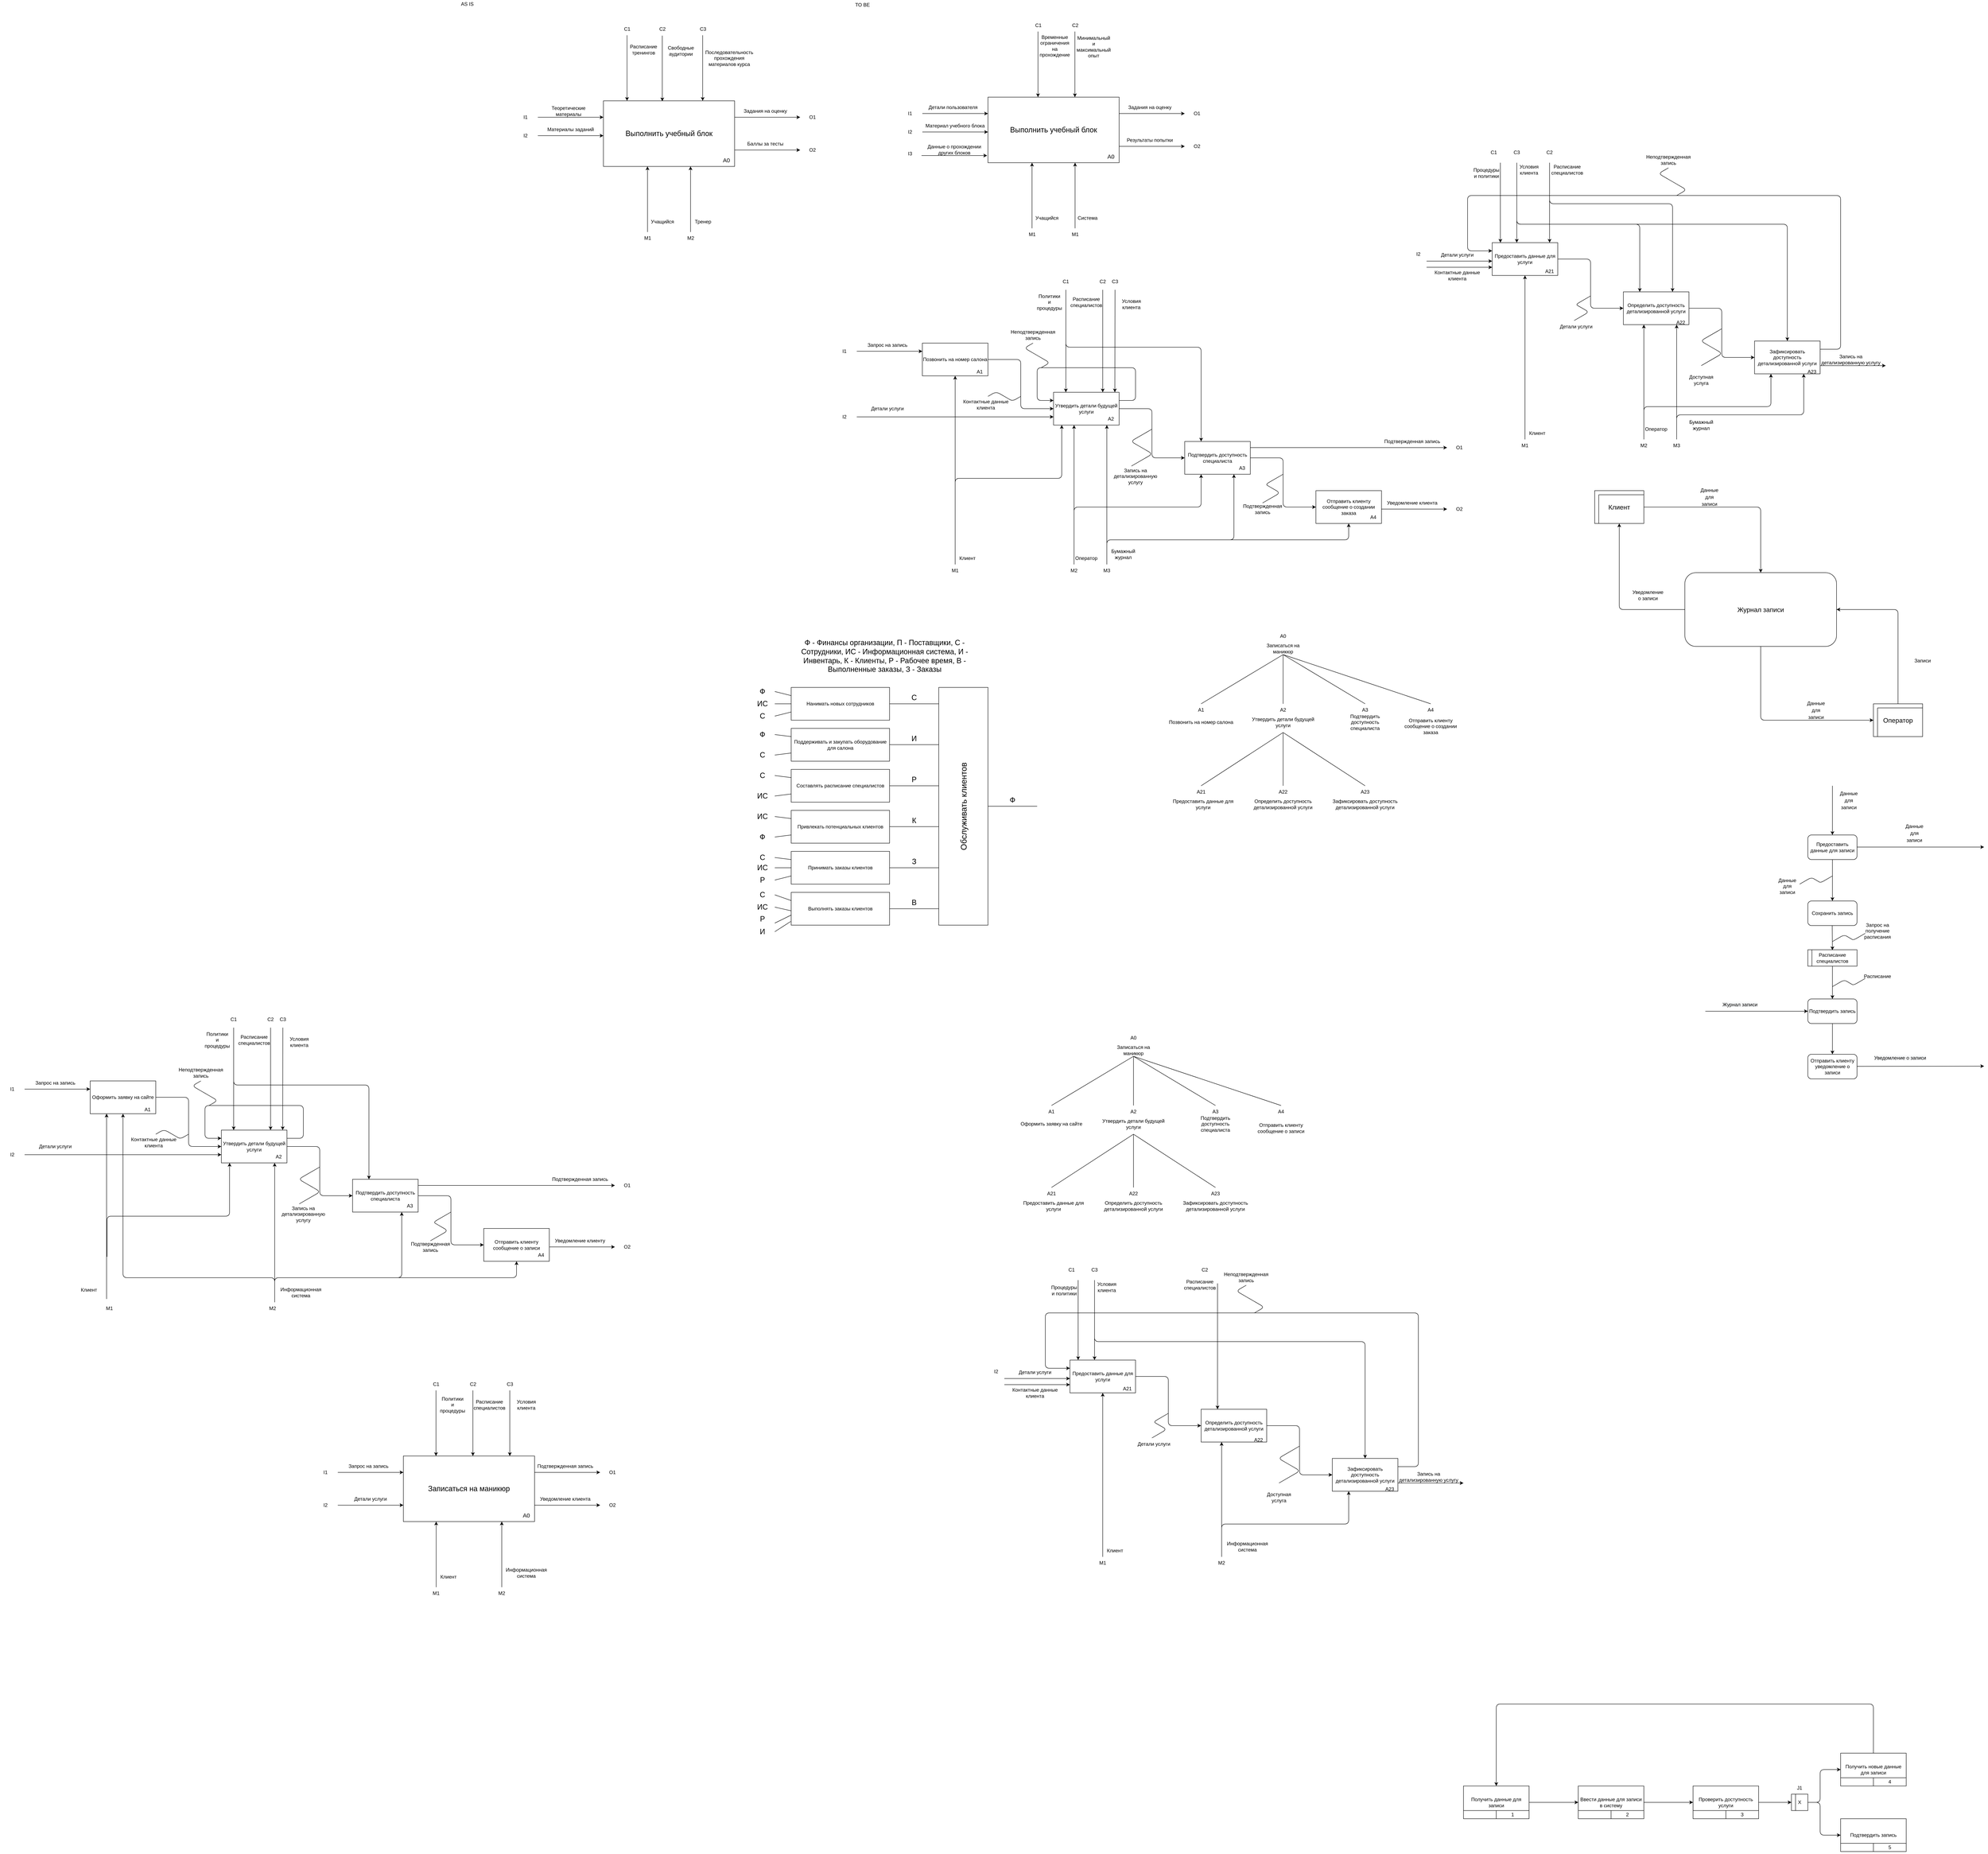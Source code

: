 <mxfile version="20.8.16" type="device"><diagram id="NBgVOPrzfBYLnIeMIGNJ" name="Page-1"><mxGraphModel dx="4033" dy="443" grid="0" gridSize="10" guides="1" tooltips="1" connect="1" arrows="1" fold="1" page="1" pageScale="1" pageWidth="3300" pageHeight="4681" math="0" shadow="0"><root><mxCell id="0"/><mxCell id="1" parent="0"/><mxCell id="Z2SrO7cCEq7flZfI3P3z-1" value="&lt;span style=&quot;font-size: 18px&quot;&gt;Выполнить учебный блок&lt;/span&gt;" style="rounded=0;whiteSpace=wrap;html=1;" parent="1" vertex="1"><mxGeometry x="840" y="320" width="320" height="160" as="geometry"/></mxCell><mxCell id="Z2SrO7cCEq7flZfI3P3z-2" value="" style="endArrow=classic;html=1;rounded=0;fontSize=18;entryX=0;entryY=0.5;entryDx=0;entryDy=0;" parent="1" edge="1"><mxGeometry width="50" height="50" relative="1" as="geometry"><mxPoint x="680" y="360" as="sourcePoint"/><mxPoint x="840" y="360" as="targetPoint"/></mxGeometry></mxCell><mxCell id="Z2SrO7cCEq7flZfI3P3z-3" value="" style="endArrow=classic;html=1;rounded=0;fontSize=18;entryX=0;entryY=0.5;entryDx=0;entryDy=0;" parent="1" edge="1"><mxGeometry width="50" height="50" relative="1" as="geometry"><mxPoint x="1160" y="360" as="sourcePoint"/><mxPoint x="1320" y="360" as="targetPoint"/></mxGeometry></mxCell><mxCell id="Z2SrO7cCEq7flZfI3P3z-5" value="" style="endArrow=classic;html=1;rounded=0;fontSize=18;" parent="1" edge="1"><mxGeometry width="50" height="50" relative="1" as="geometry"><mxPoint x="947.5" y="640" as="sourcePoint"/><mxPoint x="947.5" y="480" as="targetPoint"/></mxGeometry></mxCell><mxCell id="Z2SrO7cCEq7flZfI3P3z-6" value="Учащийся" style="text;html=1;strokeColor=none;fillColor=none;align=center;verticalAlign=middle;whiteSpace=wrap;rounded=0;fontSize=12;" parent="1" vertex="1"><mxGeometry x="954" y="600" width="60" height="30" as="geometry"/></mxCell><mxCell id="Z2SrO7cCEq7flZfI3P3z-11" value="A0" style="text;html=1;strokeColor=none;fillColor=none;align=center;verticalAlign=middle;whiteSpace=wrap;rounded=0;fontSize=14;" parent="1" vertex="1"><mxGeometry x="1110" y="450" width="60" height="30" as="geometry"/></mxCell><mxCell id="Z2SrO7cCEq7flZfI3P3z-12" value="M1" style="text;html=1;strokeColor=none;fillColor=none;align=center;verticalAlign=middle;whiteSpace=wrap;rounded=0;fontSize=12;" parent="1" vertex="1"><mxGeometry x="917.5" y="640" width="60" height="30" as="geometry"/></mxCell><mxCell id="Z2SrO7cCEq7flZfI3P3z-15" value="I1" style="text;html=1;strokeColor=none;fillColor=none;align=center;verticalAlign=middle;whiteSpace=wrap;rounded=0;fontSize=12;" parent="1" vertex="1"><mxGeometry x="620" y="345" width="60" height="30" as="geometry"/></mxCell><mxCell id="Z2SrO7cCEq7flZfI3P3z-16" value="O1" style="text;html=1;strokeColor=none;fillColor=none;align=center;verticalAlign=middle;whiteSpace=wrap;rounded=0;fontSize=12;" parent="1" vertex="1"><mxGeometry x="1320" y="345" width="60" height="30" as="geometry"/></mxCell><mxCell id="Z2SrO7cCEq7flZfI3P3z-19" value="" style="endArrow=classic;html=1;rounded=0;fontSize=12;" parent="1" edge="1"><mxGeometry width="50" height="50" relative="1" as="geometry"><mxPoint x="962.08" y="160" as="sourcePoint"/><mxPoint x="962.08" y="320" as="targetPoint"/></mxGeometry></mxCell><mxCell id="Z2SrO7cCEq7flZfI3P3z-20" value="C1" style="text;html=1;strokeColor=none;fillColor=none;align=center;verticalAlign=middle;whiteSpace=wrap;rounded=0;fontSize=12;" parent="1" vertex="1"><mxGeometry x="932.5" y="130" width="60" height="30" as="geometry"/></mxCell><mxCell id="Z2SrO7cCEq7flZfI3P3z-21" value="Временные ограничения на прохождение" style="text;html=1;strokeColor=none;fillColor=none;align=center;verticalAlign=middle;whiteSpace=wrap;rounded=0;fontSize=12;" parent="1" vertex="1"><mxGeometry x="972.5" y="180" width="60" height="30" as="geometry"/></mxCell><mxCell id="Z2SrO7cCEq7flZfI3P3z-22" value="Детали пользователя" style="text;html=1;strokeColor=none;fillColor=none;align=center;verticalAlign=middle;whiteSpace=wrap;rounded=0;fontSize=12;" parent="1" vertex="1"><mxGeometry x="680" y="330" width="150" height="30" as="geometry"/></mxCell><mxCell id="Z2SrO7cCEq7flZfI3P3z-23" value="Задания на оценку" style="text;html=1;strokeColor=none;fillColor=none;align=center;verticalAlign=middle;whiteSpace=wrap;rounded=0;fontSize=12;" parent="1" vertex="1"><mxGeometry x="1160" y="330" width="150" height="30" as="geometry"/></mxCell><mxCell id="Z2SrO7cCEq7flZfI3P3z-27" style="edgeStyle=orthogonalEdgeStyle;rounded=1;orthogonalLoop=1;jettySize=auto;html=1;exitX=1;exitY=0.5;exitDx=0;exitDy=0;entryX=0;entryY=0.5;entryDx=0;entryDy=0;fontSize=12;" parent="1" source="Z2SrO7cCEq7flZfI3P3z-24" target="Z2SrO7cCEq7flZfI3P3z-25" edge="1"><mxGeometry relative="1" as="geometry"/></mxCell><mxCell id="Z2SrO7cCEq7flZfI3P3z-24" value="Позвонить на номер салона" style="rounded=0;whiteSpace=wrap;html=1;fontSize=12;" parent="1" vertex="1"><mxGeometry x="680" y="920" width="160" height="80" as="geometry"/></mxCell><mxCell id="Z2SrO7cCEq7flZfI3P3z-28" style="edgeStyle=orthogonalEdgeStyle;rounded=1;orthogonalLoop=1;jettySize=auto;html=1;entryX=0;entryY=0.5;entryDx=0;entryDy=0;fontSize=12;" parent="1" source="Z2SrO7cCEq7flZfI3P3z-25" target="Z2SrO7cCEq7flZfI3P3z-26" edge="1"><mxGeometry relative="1" as="geometry"/></mxCell><mxCell id="Z2SrO7cCEq7flZfI3P3z-25" value="Утвердить детали будущей услуги" style="rounded=0;whiteSpace=wrap;html=1;fontSize=12;" parent="1" vertex="1"><mxGeometry x="1000" y="1040" width="160" height="80" as="geometry"/></mxCell><mxCell id="8QvIHUL-31kVWhBrvGF5-12" style="edgeStyle=orthogonalEdgeStyle;rounded=1;orthogonalLoop=1;jettySize=auto;html=1;entryX=0;entryY=0.5;entryDx=0;entryDy=0;" parent="1" source="Z2SrO7cCEq7flZfI3P3z-26" target="8QvIHUL-31kVWhBrvGF5-11" edge="1"><mxGeometry relative="1" as="geometry"/></mxCell><mxCell id="Z2SrO7cCEq7flZfI3P3z-26" value="Подтвердить доступность специалиста" style="rounded=0;whiteSpace=wrap;html=1;fontSize=12;" parent="1" vertex="1"><mxGeometry x="1320" y="1160" width="160" height="80" as="geometry"/></mxCell><mxCell id="Z2SrO7cCEq7flZfI3P3z-29" value="" style="endArrow=classic;html=1;rounded=0;fontSize=18;entryX=0;entryY=0.5;entryDx=0;entryDy=0;" parent="1" edge="1"><mxGeometry width="50" height="50" relative="1" as="geometry"><mxPoint x="520" y="940" as="sourcePoint"/><mxPoint x="680" y="940" as="targetPoint"/></mxGeometry></mxCell><mxCell id="Z2SrO7cCEq7flZfI3P3z-30" value="I1" style="text;html=1;strokeColor=none;fillColor=none;align=center;verticalAlign=middle;whiteSpace=wrap;rounded=0;fontSize=12;" parent="1" vertex="1"><mxGeometry x="460" y="925" width="60" height="30" as="geometry"/></mxCell><mxCell id="Z2SrO7cCEq7flZfI3P3z-31" value="Запрос на запись" style="text;html=1;strokeColor=none;fillColor=none;align=center;verticalAlign=middle;whiteSpace=wrap;rounded=0;fontSize=12;" parent="1" vertex="1"><mxGeometry x="520" y="910" width="150" height="30" as="geometry"/></mxCell><mxCell id="Z2SrO7cCEq7flZfI3P3z-32" value="" style="endArrow=classic;html=1;rounded=0;fontSize=18;" parent="1" edge="1"><mxGeometry width="50" height="50" relative="1" as="geometry"><mxPoint x="1480" y="1175" as="sourcePoint"/><mxPoint x="1960" y="1175" as="targetPoint"/></mxGeometry></mxCell><mxCell id="Z2SrO7cCEq7flZfI3P3z-33" value="O1" style="text;html=1;strokeColor=none;fillColor=none;align=center;verticalAlign=middle;whiteSpace=wrap;rounded=0;fontSize=12;" parent="1" vertex="1"><mxGeometry x="1960" y="1160" width="60" height="30" as="geometry"/></mxCell><mxCell id="Z2SrO7cCEq7flZfI3P3z-34" value="Подтвержденная запись" style="text;html=1;strokeColor=none;fillColor=none;align=center;verticalAlign=middle;whiteSpace=wrap;rounded=0;fontSize=12;" parent="1" vertex="1"><mxGeometry x="1800" y="1145" width="150" height="30" as="geometry"/></mxCell><mxCell id="Z2SrO7cCEq7flZfI3P3z-35" value="A1" style="text;html=1;strokeColor=none;fillColor=none;align=center;verticalAlign=middle;whiteSpace=wrap;rounded=0;fontSize=12;" parent="1" vertex="1"><mxGeometry x="790" y="975" width="60" height="30" as="geometry"/></mxCell><mxCell id="Z2SrO7cCEq7flZfI3P3z-36" value="A2" style="text;html=1;strokeColor=none;fillColor=none;align=center;verticalAlign=middle;whiteSpace=wrap;rounded=0;fontSize=12;" parent="1" vertex="1"><mxGeometry x="1110" y="1090" width="60" height="30" as="geometry"/></mxCell><mxCell id="Z2SrO7cCEq7flZfI3P3z-37" value="A3" style="text;html=1;strokeColor=none;fillColor=none;align=center;verticalAlign=middle;whiteSpace=wrap;rounded=0;fontSize=12;" parent="1" vertex="1"><mxGeometry x="1430" y="1210" width="60" height="30" as="geometry"/></mxCell><mxCell id="Z2SrO7cCEq7flZfI3P3z-38" value="" style="endArrow=classic;html=1;rounded=0;fontSize=18;" parent="1" edge="1"><mxGeometry width="50" height="50" relative="1" as="geometry"><mxPoint x="760" y="1460" as="sourcePoint"/><mxPoint x="760" y="1000" as="targetPoint"/></mxGeometry></mxCell><mxCell id="Z2SrO7cCEq7flZfI3P3z-39" value="Клиент" style="text;html=1;strokeColor=none;fillColor=none;align=center;verticalAlign=middle;whiteSpace=wrap;rounded=0;fontSize=12;" parent="1" vertex="1"><mxGeometry x="760" y="1430" width="60" height="30" as="geometry"/></mxCell><mxCell id="Z2SrO7cCEq7flZfI3P3z-40" value="M1" style="text;html=1;strokeColor=none;fillColor=none;align=center;verticalAlign=middle;whiteSpace=wrap;rounded=0;fontSize=12;" parent="1" vertex="1"><mxGeometry x="730" y="1460" width="60" height="30" as="geometry"/></mxCell><mxCell id="Z2SrO7cCEq7flZfI3P3z-41" value="" style="endArrow=classic;html=1;rounded=0;fontSize=18;" parent="1" edge="1"><mxGeometry width="50" height="50" relative="1" as="geometry"><mxPoint x="1050" y="1460" as="sourcePoint"/><mxPoint x="1050" y="1120" as="targetPoint"/></mxGeometry></mxCell><mxCell id="Z2SrO7cCEq7flZfI3P3z-42" value="" style="endArrow=classic;html=1;rounded=0;fontSize=18;" parent="1" edge="1"><mxGeometry width="50" height="50" relative="1" as="geometry"><mxPoint x="1130" y="1460" as="sourcePoint"/><mxPoint x="1130" y="1120" as="targetPoint"/></mxGeometry></mxCell><mxCell id="Z2SrO7cCEq7flZfI3P3z-43" value="Оператор" style="text;html=1;strokeColor=none;fillColor=none;align=center;verticalAlign=middle;whiteSpace=wrap;rounded=0;fontSize=12;" parent="1" vertex="1"><mxGeometry x="1050" y="1430" width="60" height="30" as="geometry"/></mxCell><mxCell id="Z2SrO7cCEq7flZfI3P3z-44" value="Бумажный журнал" style="text;html=1;strokeColor=none;fillColor=none;align=center;verticalAlign=middle;whiteSpace=wrap;rounded=0;fontSize=12;" parent="1" vertex="1"><mxGeometry x="1140" y="1420" width="60" height="30" as="geometry"/></mxCell><mxCell id="Z2SrO7cCEq7flZfI3P3z-45" value="M2" style="text;html=1;strokeColor=none;fillColor=none;align=center;verticalAlign=middle;whiteSpace=wrap;rounded=0;fontSize=12;" parent="1" vertex="1"><mxGeometry x="1020" y="1460" width="60" height="30" as="geometry"/></mxCell><mxCell id="Z2SrO7cCEq7flZfI3P3z-46" value="M3" style="text;html=1;strokeColor=none;fillColor=none;align=center;verticalAlign=middle;whiteSpace=wrap;rounded=0;fontSize=12;" parent="1" vertex="1"><mxGeometry x="1100" y="1460" width="60" height="30" as="geometry"/></mxCell><mxCell id="Z2SrO7cCEq7flZfI3P3z-47" value="" style="endArrow=classic;html=1;rounded=1;fontSize=12;" parent="1" edge="1"><mxGeometry width="50" height="50" relative="1" as="geometry"><mxPoint x="760" y="1350" as="sourcePoint"/><mxPoint x="1020" y="1120" as="targetPoint"/><Array as="points"><mxPoint x="760" y="1250"/><mxPoint x="1020" y="1250"/></Array></mxGeometry></mxCell><mxCell id="Z2SrO7cCEq7flZfI3P3z-48" value="" style="endArrow=classic;html=1;rounded=1;fontSize=12;entryX=0.25;entryY=1;entryDx=0;entryDy=0;" parent="1" target="Z2SrO7cCEq7flZfI3P3z-26" edge="1"><mxGeometry width="50" height="50" relative="1" as="geometry"><mxPoint x="1050" y="1350" as="sourcePoint"/><mxPoint x="1410" y="1300" as="targetPoint"/><Array as="points"><mxPoint x="1050" y="1320"/><mxPoint x="1360" y="1320"/></Array></mxGeometry></mxCell><mxCell id="Z2SrO7cCEq7flZfI3P3z-49" value="" style="endArrow=classic;html=1;rounded=1;fontSize=12;" parent="1" edge="1"><mxGeometry width="50" height="50" relative="1" as="geometry"><mxPoint x="1130" y="1430" as="sourcePoint"/><mxPoint x="1440" y="1240" as="targetPoint"/><Array as="points"><mxPoint x="1130" y="1400"/><mxPoint x="1440" y="1400"/></Array></mxGeometry></mxCell><mxCell id="Z2SrO7cCEq7flZfI3P3z-50" value="" style="edgeStyle=isometricEdgeStyle;endArrow=none;html=1;rounded=1;fontSize=12;" parent="1" edge="1"><mxGeometry width="50" height="100" relative="1" as="geometry"><mxPoint x="840" y="1050" as="sourcePoint"/><mxPoint x="920" y="1050" as="targetPoint"/></mxGeometry></mxCell><mxCell id="Z2SrO7cCEq7flZfI3P3z-51" value="Контактные данные клиента" style="text;html=1;strokeColor=none;fillColor=none;align=center;verticalAlign=middle;whiteSpace=wrap;rounded=0;fontSize=12;" parent="1" vertex="1"><mxGeometry x="760" y="1055" width="150" height="30" as="geometry"/></mxCell><mxCell id="Z2SrO7cCEq7flZfI3P3z-52" value="" style="edgeStyle=isometricEdgeStyle;endArrow=none;html=1;rounded=1;fontSize=12;" parent="1" edge="1"><mxGeometry width="50" height="100" relative="1" as="geometry"><mxPoint x="1190" y="1220" as="sourcePoint"/><mxPoint x="1240" y="1130" as="targetPoint"/></mxGeometry></mxCell><mxCell id="Z2SrO7cCEq7flZfI3P3z-53" value="Запись на детализированную услугу" style="text;html=1;strokeColor=none;fillColor=none;align=center;verticalAlign=middle;whiteSpace=wrap;rounded=0;fontSize=12;" parent="1" vertex="1"><mxGeometry x="1170" y="1230" width="60" height="30" as="geometry"/></mxCell><mxCell id="Z2SrO7cCEq7flZfI3P3z-54" style="edgeStyle=orthogonalEdgeStyle;rounded=1;orthogonalLoop=1;jettySize=auto;html=1;exitX=1;exitY=0.5;exitDx=0;exitDy=0;entryX=0;entryY=0.5;entryDx=0;entryDy=0;fontSize=12;" parent="1" source="Z2SrO7cCEq7flZfI3P3z-55" target="Z2SrO7cCEq7flZfI3P3z-57" edge="1"><mxGeometry relative="1" as="geometry"/></mxCell><mxCell id="Z2SrO7cCEq7flZfI3P3z-55" value="Предоставить данные для услуги" style="rounded=0;whiteSpace=wrap;html=1;fontSize=12;" parent="1" vertex="1"><mxGeometry x="2070" y="675" width="160" height="80" as="geometry"/></mxCell><mxCell id="Z2SrO7cCEq7flZfI3P3z-56" style="edgeStyle=orthogonalEdgeStyle;rounded=1;orthogonalLoop=1;jettySize=auto;html=1;entryX=0;entryY=0.5;entryDx=0;entryDy=0;fontSize=12;" parent="1" source="Z2SrO7cCEq7flZfI3P3z-57" target="Z2SrO7cCEq7flZfI3P3z-58" edge="1"><mxGeometry relative="1" as="geometry"/></mxCell><mxCell id="Z2SrO7cCEq7flZfI3P3z-57" value="Определить доступность детализированной услуги" style="rounded=0;whiteSpace=wrap;html=1;fontSize=12;" parent="1" vertex="1"><mxGeometry x="2390" y="795" width="160" height="80" as="geometry"/></mxCell><mxCell id="Z2SrO7cCEq7flZfI3P3z-58" value="Зафиксировать доступность детализированной услуги" style="rounded=0;whiteSpace=wrap;html=1;fontSize=12;" parent="1" vertex="1"><mxGeometry x="2710" y="915" width="160" height="80" as="geometry"/></mxCell><mxCell id="Z2SrO7cCEq7flZfI3P3z-59" value="" style="endArrow=classic;html=1;rounded=0;fontSize=18;entryX=0;entryY=0.5;entryDx=0;entryDy=0;" parent="1" edge="1"><mxGeometry width="50" height="50" relative="1" as="geometry"><mxPoint x="1910" y="720" as="sourcePoint"/><mxPoint x="2070" y="720" as="targetPoint"/></mxGeometry></mxCell><mxCell id="Z2SrO7cCEq7flZfI3P3z-61" value="Детали услуги" style="text;html=1;strokeColor=none;fillColor=none;align=center;verticalAlign=middle;whiteSpace=wrap;rounded=0;fontSize=12;" parent="1" vertex="1"><mxGeometry x="1910" y="690" width="150" height="30" as="geometry"/></mxCell><mxCell id="Z2SrO7cCEq7flZfI3P3z-62" value="" style="endArrow=classic;html=1;rounded=0;fontSize=18;entryX=0;entryY=0.5;entryDx=0;entryDy=0;" parent="1" edge="1"><mxGeometry width="50" height="50" relative="1" as="geometry"><mxPoint x="2870" y="975" as="sourcePoint"/><mxPoint x="3030" y="975" as="targetPoint"/></mxGeometry></mxCell><mxCell id="Z2SrO7cCEq7flZfI3P3z-64" value="Запись на детализированную услугу" style="text;html=1;strokeColor=none;fillColor=none;align=center;verticalAlign=middle;whiteSpace=wrap;rounded=0;fontSize=12;" parent="1" vertex="1"><mxGeometry x="2870" y="945" width="150" height="30" as="geometry"/></mxCell><mxCell id="Z2SrO7cCEq7flZfI3P3z-65" value="A21" style="text;html=1;strokeColor=none;fillColor=none;align=center;verticalAlign=middle;whiteSpace=wrap;rounded=0;fontSize=12;" parent="1" vertex="1"><mxGeometry x="2180" y="730" width="60" height="30" as="geometry"/></mxCell><mxCell id="Z2SrO7cCEq7flZfI3P3z-66" value="A22" style="text;html=1;strokeColor=none;fillColor=none;align=center;verticalAlign=middle;whiteSpace=wrap;rounded=0;fontSize=12;" parent="1" vertex="1"><mxGeometry x="2500" y="855" width="60" height="30" as="geometry"/></mxCell><mxCell id="Z2SrO7cCEq7flZfI3P3z-67" value="A23" style="text;html=1;strokeColor=none;fillColor=none;align=center;verticalAlign=middle;whiteSpace=wrap;rounded=0;fontSize=12;" parent="1" vertex="1"><mxGeometry x="2820" y="975" width="60" height="30" as="geometry"/></mxCell><mxCell id="Z2SrO7cCEq7flZfI3P3z-68" value="" style="endArrow=classic;html=1;rounded=0;fontSize=18;" parent="1" edge="1"><mxGeometry width="50" height="50" relative="1" as="geometry"><mxPoint x="2150" y="1155" as="sourcePoint"/><mxPoint x="2150" y="755" as="targetPoint"/></mxGeometry></mxCell><mxCell id="Z2SrO7cCEq7flZfI3P3z-69" value="Клиент" style="text;html=1;strokeColor=none;fillColor=none;align=center;verticalAlign=middle;whiteSpace=wrap;rounded=0;fontSize=12;" parent="1" vertex="1"><mxGeometry x="2150" y="1125" width="60" height="30" as="geometry"/></mxCell><mxCell id="Z2SrO7cCEq7flZfI3P3z-70" value="M1" style="text;html=1;strokeColor=none;fillColor=none;align=center;verticalAlign=middle;whiteSpace=wrap;rounded=0;fontSize=12;" parent="1" vertex="1"><mxGeometry x="2120" y="1155" width="60" height="30" as="geometry"/></mxCell><mxCell id="Z2SrO7cCEq7flZfI3P3z-71" value="" style="endArrow=classic;html=1;rounded=0;fontSize=18;" parent="1" edge="1"><mxGeometry width="50" height="50" relative="1" as="geometry"><mxPoint x="2440" y="1155" as="sourcePoint"/><mxPoint x="2440" y="875" as="targetPoint"/></mxGeometry></mxCell><mxCell id="Z2SrO7cCEq7flZfI3P3z-72" value="" style="endArrow=classic;html=1;rounded=0;fontSize=18;" parent="1" edge="1"><mxGeometry width="50" height="50" relative="1" as="geometry"><mxPoint x="2520" y="1155" as="sourcePoint"/><mxPoint x="2520" y="875" as="targetPoint"/></mxGeometry></mxCell><mxCell id="Z2SrO7cCEq7flZfI3P3z-73" value="Оператор" style="text;html=1;strokeColor=none;fillColor=none;align=center;verticalAlign=middle;whiteSpace=wrap;rounded=0;fontSize=12;" parent="1" vertex="1"><mxGeometry x="2440" y="1115" width="60" height="30" as="geometry"/></mxCell><mxCell id="Z2SrO7cCEq7flZfI3P3z-74" value="Бумажный журнал" style="text;html=1;strokeColor=none;fillColor=none;align=center;verticalAlign=middle;whiteSpace=wrap;rounded=0;fontSize=12;" parent="1" vertex="1"><mxGeometry x="2550" y="1105" width="60" height="30" as="geometry"/></mxCell><mxCell id="Z2SrO7cCEq7flZfI3P3z-75" value="M2" style="text;html=1;strokeColor=none;fillColor=none;align=center;verticalAlign=middle;whiteSpace=wrap;rounded=0;fontSize=12;" parent="1" vertex="1"><mxGeometry x="2410" y="1155" width="60" height="30" as="geometry"/></mxCell><mxCell id="Z2SrO7cCEq7flZfI3P3z-76" value="M3" style="text;html=1;strokeColor=none;fillColor=none;align=center;verticalAlign=middle;whiteSpace=wrap;rounded=0;fontSize=12;" parent="1" vertex="1"><mxGeometry x="2490" y="1155" width="60" height="30" as="geometry"/></mxCell><mxCell id="Z2SrO7cCEq7flZfI3P3z-78" value="" style="endArrow=classic;html=1;rounded=1;fontSize=12;entryX=0.25;entryY=1;entryDx=0;entryDy=0;" parent="1" target="Z2SrO7cCEq7flZfI3P3z-58" edge="1"><mxGeometry width="50" height="50" relative="1" as="geometry"><mxPoint x="2440" y="1105" as="sourcePoint"/><mxPoint x="2800" y="1055" as="targetPoint"/><Array as="points"><mxPoint x="2440" y="1075"/><mxPoint x="2750" y="1075"/></Array></mxGeometry></mxCell><mxCell id="Z2SrO7cCEq7flZfI3P3z-79" value="" style="endArrow=classic;html=1;rounded=1;fontSize=12;" parent="1" edge="1"><mxGeometry width="50" height="50" relative="1" as="geometry"><mxPoint x="2520" y="1125" as="sourcePoint"/><mxPoint x="2830" y="995" as="targetPoint"/><Array as="points"><mxPoint x="2520" y="1095"/><mxPoint x="2830" y="1095"/></Array></mxGeometry></mxCell><mxCell id="Z2SrO7cCEq7flZfI3P3z-80" value="" style="edgeStyle=isometricEdgeStyle;endArrow=none;html=1;rounded=1;fontSize=12;" parent="1" edge="1"><mxGeometry width="50" height="100" relative="1" as="geometry"><mxPoint x="2270" y="865" as="sourcePoint"/><mxPoint x="2310" y="805" as="targetPoint"/></mxGeometry></mxCell><mxCell id="Z2SrO7cCEq7flZfI3P3z-81" value="Детали услуги" style="text;html=1;strokeColor=none;fillColor=none;align=center;verticalAlign=middle;whiteSpace=wrap;rounded=0;fontSize=12;" parent="1" vertex="1"><mxGeometry x="2200" y="865" width="150" height="30" as="geometry"/></mxCell><mxCell id="Z2SrO7cCEq7flZfI3P3z-82" value="" style="edgeStyle=isometricEdgeStyle;endArrow=none;html=1;rounded=1;fontSize=12;" parent="1" edge="1"><mxGeometry width="50" height="100" relative="1" as="geometry"><mxPoint x="2580" y="975" as="sourcePoint"/><mxPoint x="2630" y="885" as="targetPoint"/></mxGeometry></mxCell><mxCell id="Z2SrO7cCEq7flZfI3P3z-83" value="Доступная услуга" style="text;html=1;strokeColor=none;fillColor=none;align=center;verticalAlign=middle;whiteSpace=wrap;rounded=0;fontSize=12;" parent="1" vertex="1"><mxGeometry x="2550" y="995" width="60" height="30" as="geometry"/></mxCell><mxCell id="Z2SrO7cCEq7flZfI3P3z-84" value="" style="endArrow=classic;html=1;rounded=0;fontSize=12;" parent="1" edge="1"><mxGeometry width="50" height="50" relative="1" as="geometry"><mxPoint x="1052.08" y="160" as="sourcePoint"/><mxPoint x="1052.08" y="320" as="targetPoint"/></mxGeometry></mxCell><mxCell id="Z2SrO7cCEq7flZfI3P3z-85" value="C2" style="text;html=1;strokeColor=none;fillColor=none;align=center;verticalAlign=middle;whiteSpace=wrap;rounded=0;fontSize=12;" parent="1" vertex="1"><mxGeometry x="1022.5" y="130" width="60" height="30" as="geometry"/></mxCell><mxCell id="Z2SrO7cCEq7flZfI3P3z-86" value="Минимальный и максимальный опыт" style="text;html=1;strokeColor=none;fillColor=none;align=center;verticalAlign=middle;whiteSpace=wrap;rounded=0;fontSize=12;" parent="1" vertex="1"><mxGeometry x="1067.5" y="182" width="60" height="30" as="geometry"/></mxCell><mxCell id="Z2SrO7cCEq7flZfI3P3z-90" value="" style="endArrow=classic;html=1;rounded=0;fontSize=12;" parent="1" edge="1"><mxGeometry width="50" height="50" relative="1" as="geometry"><mxPoint x="1030" y="790" as="sourcePoint"/><mxPoint x="1030" y="1040" as="targetPoint"/></mxGeometry></mxCell><mxCell id="Z2SrO7cCEq7flZfI3P3z-91" value="C1" style="text;html=1;strokeColor=none;fillColor=none;align=center;verticalAlign=middle;whiteSpace=wrap;rounded=0;fontSize=12;" parent="1" vertex="1"><mxGeometry x="1000" y="755" width="60" height="30" as="geometry"/></mxCell><mxCell id="Z2SrO7cCEq7flZfI3P3z-92" value="Политики и процедуры" style="text;html=1;strokeColor=none;fillColor=none;align=center;verticalAlign=middle;whiteSpace=wrap;rounded=0;fontSize=12;" parent="1" vertex="1"><mxGeometry x="960" y="805" width="60" height="30" as="geometry"/></mxCell><mxCell id="Z2SrO7cCEq7flZfI3P3z-93" value="" style="endArrow=classic;html=1;rounded=0;fontSize=12;entryX=0.75;entryY=0;entryDx=0;entryDy=0;" parent="1" target="Z2SrO7cCEq7flZfI3P3z-25" edge="1"><mxGeometry width="50" height="50" relative="1" as="geometry"><mxPoint x="1120" y="790" as="sourcePoint"/><mxPoint x="1110" y="1040" as="targetPoint"/></mxGeometry></mxCell><mxCell id="Z2SrO7cCEq7flZfI3P3z-94" value="C2" style="text;html=1;strokeColor=none;fillColor=none;align=center;verticalAlign=middle;whiteSpace=wrap;rounded=0;fontSize=12;" parent="1" vertex="1"><mxGeometry x="1090" y="755" width="60" height="30" as="geometry"/></mxCell><mxCell id="Z2SrO7cCEq7flZfI3P3z-95" value="Расписание специалистов" style="text;html=1;strokeColor=none;fillColor=none;align=center;verticalAlign=middle;whiteSpace=wrap;rounded=0;fontSize=12;" parent="1" vertex="1"><mxGeometry x="1050" y="805" width="60" height="30" as="geometry"/></mxCell><mxCell id="Z2SrO7cCEq7flZfI3P3z-96" value="" style="endArrow=classic;html=1;rounded=1;fontSize=12;entryX=0.25;entryY=0;entryDx=0;entryDy=0;" parent="1" target="Z2SrO7cCEq7flZfI3P3z-26" edge="1"><mxGeometry width="50" height="50" relative="1" as="geometry"><mxPoint x="1030" y="860" as="sourcePoint"/><mxPoint x="1320" y="920" as="targetPoint"/><Array as="points"><mxPoint x="1030" y="930"/><mxPoint x="1360" y="930"/></Array></mxGeometry></mxCell><mxCell id="Z2SrO7cCEq7flZfI3P3z-101" value="" style="endArrow=classic;html=1;rounded=0;fontSize=12;" parent="1" edge="1"><mxGeometry width="50" height="50" relative="1" as="geometry"><mxPoint x="1150" y="790" as="sourcePoint"/><mxPoint x="1149.58" y="1040" as="targetPoint"/></mxGeometry></mxCell><mxCell id="Z2SrO7cCEq7flZfI3P3z-102" value="C3" style="text;html=1;strokeColor=none;fillColor=none;align=center;verticalAlign=middle;whiteSpace=wrap;rounded=0;fontSize=12;" parent="1" vertex="1"><mxGeometry x="1120" y="755" width="60" height="30" as="geometry"/></mxCell><mxCell id="Z2SrO7cCEq7flZfI3P3z-103" value="Условия клиента" style="text;html=1;strokeColor=none;fillColor=none;align=center;verticalAlign=middle;whiteSpace=wrap;rounded=0;fontSize=12;" parent="1" vertex="1"><mxGeometry x="1160" y="810" width="60" height="30" as="geometry"/></mxCell><mxCell id="Z2SrO7cCEq7flZfI3P3z-104" value="" style="endArrow=classic;html=1;rounded=0;fontSize=12;" parent="1" edge="1"><mxGeometry width="50" height="50" relative="1" as="geometry"><mxPoint x="2090" y="480" as="sourcePoint"/><mxPoint x="2090" y="675" as="targetPoint"/></mxGeometry></mxCell><mxCell id="Z2SrO7cCEq7flZfI3P3z-105" value="Процедуры и политики" style="text;html=1;strokeColor=none;fillColor=none;align=center;verticalAlign=middle;whiteSpace=wrap;rounded=0;fontSize=12;" parent="1" vertex="1"><mxGeometry x="2026" y="490" width="60" height="30" as="geometry"/></mxCell><mxCell id="Z2SrO7cCEq7flZfI3P3z-106" value="C3" style="text;html=1;strokeColor=none;fillColor=none;align=center;verticalAlign=middle;whiteSpace=wrap;rounded=0;fontSize=12;" parent="1" vertex="1"><mxGeometry x="2100" y="440" width="60" height="30" as="geometry"/></mxCell><mxCell id="Z2SrO7cCEq7flZfI3P3z-107" value="" style="endArrow=classic;html=1;rounded=0;fontSize=12;" parent="1" edge="1"><mxGeometry width="50" height="50" relative="1" as="geometry"><mxPoint x="2130" y="480" as="sourcePoint"/><mxPoint x="2130" y="675" as="targetPoint"/></mxGeometry></mxCell><mxCell id="Z2SrO7cCEq7flZfI3P3z-108" value="C1" style="text;html=1;strokeColor=none;fillColor=none;align=center;verticalAlign=middle;whiteSpace=wrap;rounded=0;fontSize=12;" parent="1" vertex="1"><mxGeometry x="2044" y="440" width="60" height="30" as="geometry"/></mxCell><mxCell id="Z2SrO7cCEq7flZfI3P3z-109" value="Расписание специалистов" style="text;html=1;strokeColor=none;fillColor=none;align=center;verticalAlign=middle;whiteSpace=wrap;rounded=0;fontSize=12;" parent="1" vertex="1"><mxGeometry x="2223" y="482" width="60" height="30" as="geometry"/></mxCell><mxCell id="Z2SrO7cCEq7flZfI3P3z-110" value="" style="endArrow=classic;html=1;rounded=0;fontSize=12;" parent="1" edge="1"><mxGeometry width="50" height="50" relative="1" as="geometry"><mxPoint x="2210" y="480" as="sourcePoint"/><mxPoint x="2210" y="675" as="targetPoint"/></mxGeometry></mxCell><mxCell id="Z2SrO7cCEq7flZfI3P3z-111" value="C2" style="text;html=1;strokeColor=none;fillColor=none;align=center;verticalAlign=middle;whiteSpace=wrap;rounded=0;fontSize=12;" parent="1" vertex="1"><mxGeometry x="2180" y="440" width="60" height="30" as="geometry"/></mxCell><mxCell id="Z2SrO7cCEq7flZfI3P3z-112" value="Условия клиента" style="text;html=1;strokeColor=none;fillColor=none;align=center;verticalAlign=middle;whiteSpace=wrap;rounded=0;fontSize=12;" parent="1" vertex="1"><mxGeometry x="2130" y="482" width="60" height="30" as="geometry"/></mxCell><mxCell id="Z2SrO7cCEq7flZfI3P3z-114" value="" style="endArrow=classic;html=1;rounded=1;fontSize=12;entryX=0.25;entryY=0;entryDx=0;entryDy=0;" parent="1" target="Z2SrO7cCEq7flZfI3P3z-57" edge="1"><mxGeometry width="50" height="50" relative="1" as="geometry"><mxPoint x="2130" y="550" as="sourcePoint"/><mxPoint x="2420" y="780" as="targetPoint"/><Array as="points"><mxPoint x="2130" y="630"/><mxPoint x="2430" y="630"/></Array></mxGeometry></mxCell><mxCell id="Z2SrO7cCEq7flZfI3P3z-115" value="" style="endArrow=classic;html=1;rounded=1;fontSize=12;entryX=0.75;entryY=0;entryDx=0;entryDy=0;" parent="1" target="Z2SrO7cCEq7flZfI3P3z-57" edge="1"><mxGeometry width="50" height="50" relative="1" as="geometry"><mxPoint x="2210" y="540" as="sourcePoint"/><mxPoint x="2600" y="610" as="targetPoint"/><Array as="points"><mxPoint x="2210" y="580"/><mxPoint x="2510" y="580"/></Array></mxGeometry></mxCell><mxCell id="Z2SrO7cCEq7flZfI3P3z-116" value="" style="endArrow=classic;html=1;rounded=1;fontSize=12;entryX=0.5;entryY=0;entryDx=0;entryDy=0;" parent="1" target="Z2SrO7cCEq7flZfI3P3z-58" edge="1"><mxGeometry width="50" height="50" relative="1" as="geometry"><mxPoint x="2130" y="540" as="sourcePoint"/><mxPoint x="2690" y="640" as="targetPoint"/><Array as="points"><mxPoint x="2130" y="630"/><mxPoint x="2790" y="630"/></Array></mxGeometry></mxCell><mxCell id="Z2SrO7cCEq7flZfI3P3z-117" value="Записаться на маникюр" style="text;html=1;strokeColor=none;fillColor=none;align=center;verticalAlign=middle;whiteSpace=wrap;rounded=0;fontSize=12;" parent="1" vertex="1"><mxGeometry x="1500" y="1650" width="120" height="30" as="geometry"/></mxCell><mxCell id="Z2SrO7cCEq7flZfI3P3z-118" value="A0" style="text;html=1;strokeColor=none;fillColor=none;align=center;verticalAlign=middle;whiteSpace=wrap;rounded=0;fontSize=12;" parent="1" vertex="1"><mxGeometry x="1530" y="1620" width="60" height="30" as="geometry"/></mxCell><mxCell id="Z2SrO7cCEq7flZfI3P3z-119" value="" style="endArrow=none;html=1;rounded=1;fontSize=12;" parent="1" edge="1"><mxGeometry width="50" height="50" relative="1" as="geometry"><mxPoint x="1360" y="1800" as="sourcePoint"/><mxPoint x="1560" y="1680" as="targetPoint"/></mxGeometry></mxCell><mxCell id="Z2SrO7cCEq7flZfI3P3z-120" value="" style="endArrow=none;html=1;rounded=1;fontSize=12;" parent="1" edge="1"><mxGeometry width="50" height="50" relative="1" as="geometry"><mxPoint x="1560" y="1800" as="sourcePoint"/><mxPoint x="1560" y="1680" as="targetPoint"/></mxGeometry></mxCell><mxCell id="Z2SrO7cCEq7flZfI3P3z-122" value="" style="endArrow=none;html=1;rounded=1;fontSize=12;" parent="1" edge="1"><mxGeometry width="50" height="50" relative="1" as="geometry"><mxPoint x="1760" y="1800" as="sourcePoint"/><mxPoint x="1560" y="1680" as="targetPoint"/></mxGeometry></mxCell><mxCell id="Z2SrO7cCEq7flZfI3P3z-123" value="A1" style="text;html=1;strokeColor=none;fillColor=none;align=center;verticalAlign=middle;whiteSpace=wrap;rounded=0;fontSize=12;" parent="1" vertex="1"><mxGeometry x="1330" y="1800" width="60" height="30" as="geometry"/></mxCell><mxCell id="Z2SrO7cCEq7flZfI3P3z-124" value="A2" style="text;html=1;strokeColor=none;fillColor=none;align=center;verticalAlign=middle;whiteSpace=wrap;rounded=0;fontSize=12;" parent="1" vertex="1"><mxGeometry x="1530" y="1800" width="60" height="30" as="geometry"/></mxCell><mxCell id="Z2SrO7cCEq7flZfI3P3z-125" value="A3" style="text;html=1;strokeColor=none;fillColor=none;align=center;verticalAlign=middle;whiteSpace=wrap;rounded=0;fontSize=12;" parent="1" vertex="1"><mxGeometry x="1730" y="1800" width="60" height="30" as="geometry"/></mxCell><mxCell id="Z2SrO7cCEq7flZfI3P3z-126" value="Позвонить на номер салона" style="text;html=1;strokeColor=none;fillColor=none;align=center;verticalAlign=middle;whiteSpace=wrap;rounded=0;fontSize=12;" parent="1" vertex="1"><mxGeometry x="1260" y="1830" width="200" height="30" as="geometry"/></mxCell><mxCell id="Z2SrO7cCEq7flZfI3P3z-127" value="Утвердить детали будущей услуги" style="text;html=1;strokeColor=none;fillColor=none;align=center;verticalAlign=middle;whiteSpace=wrap;rounded=0;fontSize=12;" parent="1" vertex="1"><mxGeometry x="1470" y="1830" width="180" height="30" as="geometry"/></mxCell><mxCell id="Z2SrO7cCEq7flZfI3P3z-128" value="Подтвердить доступность специалиста" style="text;html=1;strokeColor=none;fillColor=none;align=center;verticalAlign=middle;whiteSpace=wrap;rounded=0;fontSize=12;" parent="1" vertex="1"><mxGeometry x="1695" y="1830" width="130" height="30" as="geometry"/></mxCell><mxCell id="Z2SrO7cCEq7flZfI3P3z-129" value="" style="endArrow=none;html=1;rounded=1;fontSize=12;" parent="1" edge="1"><mxGeometry width="50" height="50" relative="1" as="geometry"><mxPoint x="1360" y="2000" as="sourcePoint"/><mxPoint x="1560" y="1870" as="targetPoint"/></mxGeometry></mxCell><mxCell id="Z2SrO7cCEq7flZfI3P3z-130" value="" style="endArrow=none;html=1;rounded=1;fontSize=12;" parent="1" edge="1"><mxGeometry width="50" height="50" relative="1" as="geometry"><mxPoint x="1560" y="2000" as="sourcePoint"/><mxPoint x="1560" y="1870" as="targetPoint"/></mxGeometry></mxCell><mxCell id="Z2SrO7cCEq7flZfI3P3z-131" value="" style="endArrow=none;html=1;rounded=1;fontSize=12;" parent="1" edge="1"><mxGeometry width="50" height="50" relative="1" as="geometry"><mxPoint x="1760" y="2000" as="sourcePoint"/><mxPoint x="1560" y="1870" as="targetPoint"/></mxGeometry></mxCell><mxCell id="Z2SrO7cCEq7flZfI3P3z-132" value="A21" style="text;html=1;strokeColor=none;fillColor=none;align=center;verticalAlign=middle;whiteSpace=wrap;rounded=0;fontSize=12;" parent="1" vertex="1"><mxGeometry x="1330" y="2000" width="60" height="30" as="geometry"/></mxCell><mxCell id="Z2SrO7cCEq7flZfI3P3z-133" value="A22" style="text;html=1;strokeColor=none;fillColor=none;align=center;verticalAlign=middle;whiteSpace=wrap;rounded=0;fontSize=12;" parent="1" vertex="1"><mxGeometry x="1530" y="2000" width="60" height="30" as="geometry"/></mxCell><mxCell id="Z2SrO7cCEq7flZfI3P3z-134" value="A23" style="text;html=1;strokeColor=none;fillColor=none;align=center;verticalAlign=middle;whiteSpace=wrap;rounded=0;fontSize=12;" parent="1" vertex="1"><mxGeometry x="1730" y="2000" width="60" height="30" as="geometry"/></mxCell><mxCell id="Z2SrO7cCEq7flZfI3P3z-135" value="Предоставить данные для услуги" style="text;html=1;strokeColor=none;fillColor=none;align=center;verticalAlign=middle;whiteSpace=wrap;rounded=0;fontSize=12;" parent="1" vertex="1"><mxGeometry x="1290" y="2030" width="150" height="30" as="geometry"/></mxCell><mxCell id="Z2SrO7cCEq7flZfI3P3z-136" value="Определить доступность детализированной услуги" style="text;html=1;strokeColor=none;fillColor=none;align=center;verticalAlign=middle;whiteSpace=wrap;rounded=0;fontSize=12;" parent="1" vertex="1"><mxGeometry x="1475" y="2030" width="170" height="30" as="geometry"/></mxCell><mxCell id="Z2SrO7cCEq7flZfI3P3z-137" value="Зафиксировать доступность детализированной услуги" style="text;html=1;strokeColor=none;fillColor=none;align=center;verticalAlign=middle;whiteSpace=wrap;rounded=0;fontSize=12;" parent="1" vertex="1"><mxGeometry x="1670" y="2030" width="180" height="30" as="geometry"/></mxCell><mxCell id="8QvIHUL-31kVWhBrvGF5-1" value="" style="endArrow=classic;html=1;rounded=0;entryX=0;entryY=0.75;entryDx=0;entryDy=0;" parent="1" edge="1"><mxGeometry width="50" height="50" relative="1" as="geometry"><mxPoint x="678" y="462.5" as="sourcePoint"/><mxPoint x="838" y="462.5" as="targetPoint"/></mxGeometry></mxCell><mxCell id="8QvIHUL-31kVWhBrvGF5-2" value="" style="endArrow=classic;html=1;rounded=0;entryX=0;entryY=0.75;entryDx=0;entryDy=0;" parent="1" edge="1"><mxGeometry width="50" height="50" relative="1" as="geometry"><mxPoint x="1160" y="440" as="sourcePoint"/><mxPoint x="1320" y="440" as="targetPoint"/></mxGeometry></mxCell><mxCell id="8QvIHUL-31kVWhBrvGF5-3" value="I3" style="text;html=1;strokeColor=none;fillColor=none;align=center;verticalAlign=middle;whiteSpace=wrap;rounded=0;fontSize=12;" parent="1" vertex="1"><mxGeometry x="620" y="443" width="60" height="30" as="geometry"/></mxCell><mxCell id="8QvIHUL-31kVWhBrvGF5-4" value="O2" style="text;html=1;strokeColor=none;fillColor=none;align=center;verticalAlign=middle;whiteSpace=wrap;rounded=0;fontSize=12;" parent="1" vertex="1"><mxGeometry x="1320" y="425" width="60" height="30" as="geometry"/></mxCell><mxCell id="8QvIHUL-31kVWhBrvGF5-6" value="Результаты попытки" style="text;html=1;strokeColor=none;fillColor=none;align=center;verticalAlign=middle;whiteSpace=wrap;rounded=0;fontSize=12;" parent="1" vertex="1"><mxGeometry x="1160" y="410" width="150" height="30" as="geometry"/></mxCell><mxCell id="8QvIHUL-31kVWhBrvGF5-8" value="" style="endArrow=classic;html=1;rounded=1;exitX=1;exitY=0.25;exitDx=0;exitDy=0;entryX=0;entryY=0.25;entryDx=0;entryDy=0;" parent="1" source="Z2SrO7cCEq7flZfI3P3z-25" target="Z2SrO7cCEq7flZfI3P3z-25" edge="1"><mxGeometry width="50" height="50" relative="1" as="geometry"><mxPoint x="760" y="740" as="sourcePoint"/><mxPoint x="970" y="1050" as="targetPoint"/><Array as="points"><mxPoint x="1200" y="1060"/><mxPoint x="1200" y="980"/><mxPoint x="960" y="980"/><mxPoint x="960" y="1060"/></Array></mxGeometry></mxCell><mxCell id="8QvIHUL-31kVWhBrvGF5-9" value="" style="edgeStyle=isometricEdgeStyle;endArrow=none;html=1;rounded=1;" parent="1" edge="1"><mxGeometry width="50" height="100" relative="1" as="geometry"><mxPoint x="970" y="980" as="sourcePoint"/><mxPoint x="950" y="920" as="targetPoint"/></mxGeometry></mxCell><mxCell id="8QvIHUL-31kVWhBrvGF5-10" value="Неподтвержденная запись" style="text;html=1;strokeColor=none;fillColor=none;align=center;verticalAlign=middle;whiteSpace=wrap;rounded=0;fontSize=12;" parent="1" vertex="1"><mxGeometry x="920" y="885" width="60" height="30" as="geometry"/></mxCell><mxCell id="8QvIHUL-31kVWhBrvGF5-11" value="Отправить клиенту сообщение о создании заказа" style="rounded=0;whiteSpace=wrap;html=1;fontSize=12;" parent="1" vertex="1"><mxGeometry x="1640" y="1280" width="160" height="80" as="geometry"/></mxCell><mxCell id="8QvIHUL-31kVWhBrvGF5-13" value="" style="endArrow=classic;html=1;rounded=1;entryX=0.5;entryY=1;entryDx=0;entryDy=0;" parent="1" target="8QvIHUL-31kVWhBrvGF5-11" edge="1"><mxGeometry width="50" height="50" relative="1" as="geometry"><mxPoint x="1260" y="1400" as="sourcePoint"/><mxPoint x="1590" y="1400" as="targetPoint"/><Array as="points"><mxPoint x="1720" y="1400"/></Array></mxGeometry></mxCell><mxCell id="8QvIHUL-31kVWhBrvGF5-14" value="A4" style="text;html=1;strokeColor=none;fillColor=none;align=center;verticalAlign=middle;whiteSpace=wrap;rounded=0;fontSize=12;" parent="1" vertex="1"><mxGeometry x="1750" y="1330" width="60" height="30" as="geometry"/></mxCell><mxCell id="8QvIHUL-31kVWhBrvGF5-15" value="" style="endArrow=classic;html=1;rounded=0;entryX=0;entryY=0.75;entryDx=0;entryDy=0;" parent="1" edge="1"><mxGeometry width="50" height="50" relative="1" as="geometry"><mxPoint x="1800" y="1325" as="sourcePoint"/><mxPoint x="1960" y="1325" as="targetPoint"/></mxGeometry></mxCell><mxCell id="8QvIHUL-31kVWhBrvGF5-16" value="O2" style="text;html=1;strokeColor=none;fillColor=none;align=center;verticalAlign=middle;whiteSpace=wrap;rounded=0;fontSize=12;" parent="1" vertex="1"><mxGeometry x="1960" y="1310" width="60" height="30" as="geometry"/></mxCell><mxCell id="8QvIHUL-31kVWhBrvGF5-17" value="Уведомление клиента" style="text;html=1;strokeColor=none;fillColor=none;align=center;verticalAlign=middle;whiteSpace=wrap;rounded=0;fontSize=12;" parent="1" vertex="1"><mxGeometry x="1800" y="1295" width="150" height="30" as="geometry"/></mxCell><mxCell id="8QvIHUL-31kVWhBrvGF5-18" value="" style="endArrow=none;html=1;rounded=1;" parent="1" edge="1"><mxGeometry width="50" height="50" relative="1" as="geometry"><mxPoint x="1560" y="1680" as="sourcePoint"/><mxPoint x="1920" y="1800" as="targetPoint"/></mxGeometry></mxCell><mxCell id="8QvIHUL-31kVWhBrvGF5-19" value="A4" style="text;html=1;strokeColor=none;fillColor=none;align=center;verticalAlign=middle;whiteSpace=wrap;rounded=0;fontSize=12;" parent="1" vertex="1"><mxGeometry x="1890" y="1800" width="60" height="30" as="geometry"/></mxCell><mxCell id="8QvIHUL-31kVWhBrvGF5-20" value="Отправить клиенту сообщение о создании заказа" style="text;html=1;strokeColor=none;fillColor=none;align=center;verticalAlign=middle;whiteSpace=wrap;rounded=0;fontSize=12;" parent="1" vertex="1"><mxGeometry x="1855" y="1840" width="130" height="30" as="geometry"/></mxCell><mxCell id="8QvIHUL-31kVWhBrvGF5-21" value="" style="endArrow=classic;html=1;rounded=1;exitX=1;exitY=0.25;exitDx=0;exitDy=0;entryX=0;entryY=0.25;entryDx=0;entryDy=0;" parent="1" source="Z2SrO7cCEq7flZfI3P3z-58" target="Z2SrO7cCEq7flZfI3P3z-55" edge="1"><mxGeometry width="50" height="50" relative="1" as="geometry"><mxPoint x="2870" y="840" as="sourcePoint"/><mxPoint x="2920" y="790" as="targetPoint"/><Array as="points"><mxPoint x="2920" y="935"/><mxPoint x="2920" y="560"/><mxPoint x="2010" y="560"/><mxPoint x="2010" y="695"/></Array></mxGeometry></mxCell><mxCell id="8QvIHUL-31kVWhBrvGF5-22" value="" style="edgeStyle=isometricEdgeStyle;endArrow=none;html=1;rounded=1;" parent="1" edge="1"><mxGeometry width="50" height="100" relative="1" as="geometry"><mxPoint x="2520" y="560" as="sourcePoint"/><mxPoint x="2500" y="492.5" as="targetPoint"/></mxGeometry></mxCell><mxCell id="8QvIHUL-31kVWhBrvGF5-23" value="Неподтвержденная запись" style="text;html=1;strokeColor=none;fillColor=none;align=center;verticalAlign=middle;whiteSpace=wrap;rounded=0;fontSize=12;" parent="1" vertex="1"><mxGeometry x="2470" y="457.5" width="60" height="30" as="geometry"/></mxCell><mxCell id="8QvIHUL-31kVWhBrvGF5-24" value="Данные о прохождении других блоков" style="text;html=1;strokeColor=none;fillColor=none;align=center;verticalAlign=middle;whiteSpace=wrap;rounded=0;fontSize=12;" parent="1" vertex="1"><mxGeometry x="683" y="432.5" width="150" height="30" as="geometry"/></mxCell><mxCell id="8QvIHUL-31kVWhBrvGF5-25" value="" style="endArrow=classic;html=1;rounded=0;entryX=0;entryY=0.75;entryDx=0;entryDy=0;" parent="1" target="Z2SrO7cCEq7flZfI3P3z-25" edge="1"><mxGeometry width="50" height="50" relative="1" as="geometry"><mxPoint x="520" y="1100" as="sourcePoint"/><mxPoint x="685" y="1100" as="targetPoint"/></mxGeometry></mxCell><mxCell id="8QvIHUL-31kVWhBrvGF5-26" value="I2" style="text;html=1;strokeColor=none;fillColor=none;align=center;verticalAlign=middle;whiteSpace=wrap;rounded=0;fontSize=12;" parent="1" vertex="1"><mxGeometry x="460" y="1085" width="60" height="30" as="geometry"/></mxCell><mxCell id="8QvIHUL-31kVWhBrvGF5-27" value="Детали услуги" style="text;html=1;strokeColor=none;fillColor=none;align=center;verticalAlign=middle;whiteSpace=wrap;rounded=0;fontSize=12;" parent="1" vertex="1"><mxGeometry x="520" y="1065" width="150" height="30" as="geometry"/></mxCell><mxCell id="8QvIHUL-31kVWhBrvGF5-179" value="" style="edgeStyle=isometricEdgeStyle;endArrow=none;html=1;rounded=1;" parent="1" edge="1"><mxGeometry width="50" height="100" relative="1" as="geometry"><mxPoint x="1510" y="1310" as="sourcePoint"/><mxPoint x="1560" y="1240" as="targetPoint"/></mxGeometry></mxCell><mxCell id="8QvIHUL-31kVWhBrvGF5-180" value="Подтвержденная запись" style="text;html=1;strokeColor=none;fillColor=none;align=center;verticalAlign=middle;whiteSpace=wrap;rounded=0;" parent="1" vertex="1"><mxGeometry x="1480" y="1310" width="60" height="30" as="geometry"/></mxCell><mxCell id="4bGJDwXpQO-eR4c8ekTC-1" value="Получить данные для записи" style="rounded=0;whiteSpace=wrap;html=1;" parent="1" vertex="1"><mxGeometry x="2000" y="4440" width="160" height="80" as="geometry"/></mxCell><mxCell id="4bGJDwXpQO-eR4c8ekTC-2" value="" style="endArrow=none;html=1;rounded=0;exitX=0.5;exitY=1;exitDx=0;exitDy=0;" parent="1" source="4bGJDwXpQO-eR4c8ekTC-1" edge="1"><mxGeometry width="50" height="50" relative="1" as="geometry"><mxPoint x="2110" y="4630" as="sourcePoint"/><mxPoint x="2080" y="4500" as="targetPoint"/></mxGeometry></mxCell><mxCell id="4bGJDwXpQO-eR4c8ekTC-3" value="" style="endArrow=none;html=1;rounded=0;entryX=1;entryY=0.75;entryDx=0;entryDy=0;exitX=0;exitY=0.75;exitDx=0;exitDy=0;" parent="1" source="4bGJDwXpQO-eR4c8ekTC-1" target="4bGJDwXpQO-eR4c8ekTC-1" edge="1"><mxGeometry width="50" height="50" relative="1" as="geometry"><mxPoint x="1900" y="4550" as="sourcePoint"/><mxPoint x="1950" y="4500" as="targetPoint"/></mxGeometry></mxCell><mxCell id="4bGJDwXpQO-eR4c8ekTC-13" value="" style="endArrow=classic;html=1;rounded=1;entryX=0;entryY=0.75;entryDx=0;entryDy=0;" parent="1" target="Z2SrO7cCEq7flZfI3P3z-55" edge="1"><mxGeometry width="50" height="50" relative="1" as="geometry"><mxPoint x="1910" y="735" as="sourcePoint"/><mxPoint x="2030" y="760" as="targetPoint"/></mxGeometry></mxCell><mxCell id="4bGJDwXpQO-eR4c8ekTC-14" value="Контактные данные клиента" style="text;html=1;strokeColor=none;fillColor=none;align=center;verticalAlign=middle;whiteSpace=wrap;rounded=0;fontSize=12;" parent="1" vertex="1"><mxGeometry x="1910" y="740" width="150" height="30" as="geometry"/></mxCell><mxCell id="4bGJDwXpQO-eR4c8ekTC-15" value="1" style="text;html=1;strokeColor=none;fillColor=none;align=center;verticalAlign=middle;whiteSpace=wrap;rounded=0;" parent="1" vertex="1"><mxGeometry x="2090" y="4495" width="60" height="30" as="geometry"/></mxCell><mxCell id="4bGJDwXpQO-eR4c8ekTC-16" value="Ввести данные для записи в систему" style="rounded=0;whiteSpace=wrap;html=1;" parent="1" vertex="1"><mxGeometry x="2280" y="4440" width="160" height="80" as="geometry"/></mxCell><mxCell id="4bGJDwXpQO-eR4c8ekTC-17" value="" style="endArrow=none;html=1;rounded=0;exitX=0.5;exitY=1;exitDx=0;exitDy=0;" parent="1" source="4bGJDwXpQO-eR4c8ekTC-16" edge="1"><mxGeometry width="50" height="50" relative="1" as="geometry"><mxPoint x="2390" y="4630" as="sourcePoint"/><mxPoint x="2360" y="4500" as="targetPoint"/></mxGeometry></mxCell><mxCell id="4bGJDwXpQO-eR4c8ekTC-18" value="" style="endArrow=none;html=1;rounded=0;entryX=1;entryY=0.75;entryDx=0;entryDy=0;exitX=0;exitY=0.75;exitDx=0;exitDy=0;" parent="1" source="4bGJDwXpQO-eR4c8ekTC-16" target="4bGJDwXpQO-eR4c8ekTC-16" edge="1"><mxGeometry width="50" height="50" relative="1" as="geometry"><mxPoint x="2180" y="4550" as="sourcePoint"/><mxPoint x="2230" y="4500" as="targetPoint"/></mxGeometry></mxCell><mxCell id="4bGJDwXpQO-eR4c8ekTC-19" value="2" style="text;html=1;strokeColor=none;fillColor=none;align=center;verticalAlign=middle;whiteSpace=wrap;rounded=0;" parent="1" vertex="1"><mxGeometry x="2370" y="4495" width="60" height="30" as="geometry"/></mxCell><mxCell id="4bGJDwXpQO-eR4c8ekTC-20" value="Проверить доступность услуги" style="rounded=0;whiteSpace=wrap;html=1;" parent="1" vertex="1"><mxGeometry x="2560" y="4440" width="160" height="80" as="geometry"/></mxCell><mxCell id="4bGJDwXpQO-eR4c8ekTC-21" value="" style="endArrow=none;html=1;rounded=0;exitX=0.5;exitY=1;exitDx=0;exitDy=0;" parent="1" source="4bGJDwXpQO-eR4c8ekTC-20" edge="1"><mxGeometry width="50" height="50" relative="1" as="geometry"><mxPoint x="2670" y="4630" as="sourcePoint"/><mxPoint x="2640" y="4500" as="targetPoint"/></mxGeometry></mxCell><mxCell id="4bGJDwXpQO-eR4c8ekTC-22" value="" style="endArrow=none;html=1;rounded=0;entryX=1;entryY=0.75;entryDx=0;entryDy=0;exitX=0;exitY=0.75;exitDx=0;exitDy=0;" parent="1" source="4bGJDwXpQO-eR4c8ekTC-20" target="4bGJDwXpQO-eR4c8ekTC-20" edge="1"><mxGeometry width="50" height="50" relative="1" as="geometry"><mxPoint x="2460" y="4550" as="sourcePoint"/><mxPoint x="2510" y="4500" as="targetPoint"/></mxGeometry></mxCell><mxCell id="4bGJDwXpQO-eR4c8ekTC-23" value="3" style="text;html=1;strokeColor=none;fillColor=none;align=center;verticalAlign=middle;whiteSpace=wrap;rounded=0;" parent="1" vertex="1"><mxGeometry x="2650" y="4495" width="60" height="30" as="geometry"/></mxCell><mxCell id="4bGJDwXpQO-eR4c8ekTC-24" value="Получить новые данные для записи" style="rounded=0;whiteSpace=wrap;html=1;" parent="1" vertex="1"><mxGeometry x="2920" y="4360" width="160" height="80" as="geometry"/></mxCell><mxCell id="4bGJDwXpQO-eR4c8ekTC-25" value="" style="endArrow=none;html=1;rounded=0;exitX=0.5;exitY=1;exitDx=0;exitDy=0;" parent="1" source="4bGJDwXpQO-eR4c8ekTC-24" edge="1"><mxGeometry width="50" height="50" relative="1" as="geometry"><mxPoint x="3030" y="4550" as="sourcePoint"/><mxPoint x="3000" y="4420" as="targetPoint"/></mxGeometry></mxCell><mxCell id="4bGJDwXpQO-eR4c8ekTC-26" value="" style="endArrow=none;html=1;rounded=0;entryX=1;entryY=0.75;entryDx=0;entryDy=0;exitX=0;exitY=0.75;exitDx=0;exitDy=0;" parent="1" source="4bGJDwXpQO-eR4c8ekTC-24" target="4bGJDwXpQO-eR4c8ekTC-24" edge="1"><mxGeometry width="50" height="50" relative="1" as="geometry"><mxPoint x="2820" y="4470" as="sourcePoint"/><mxPoint x="2870" y="4420" as="targetPoint"/></mxGeometry></mxCell><mxCell id="4bGJDwXpQO-eR4c8ekTC-27" value="4" style="text;html=1;strokeColor=none;fillColor=none;align=center;verticalAlign=middle;whiteSpace=wrap;rounded=0;" parent="1" vertex="1"><mxGeometry x="3010" y="4415" width="60" height="30" as="geometry"/></mxCell><mxCell id="4bGJDwXpQO-eR4c8ekTC-28" value="Подтвердить запись" style="rounded=0;whiteSpace=wrap;html=1;" parent="1" vertex="1"><mxGeometry x="2920" y="4520" width="160" height="80" as="geometry"/></mxCell><mxCell id="4bGJDwXpQO-eR4c8ekTC-29" value="" style="endArrow=none;html=1;rounded=0;exitX=0.5;exitY=1;exitDx=0;exitDy=0;" parent="1" source="4bGJDwXpQO-eR4c8ekTC-28" edge="1"><mxGeometry width="50" height="50" relative="1" as="geometry"><mxPoint x="3030" y="4710" as="sourcePoint"/><mxPoint x="3000" y="4580" as="targetPoint"/></mxGeometry></mxCell><mxCell id="4bGJDwXpQO-eR4c8ekTC-30" value="" style="endArrow=none;html=1;rounded=0;entryX=1;entryY=0.75;entryDx=0;entryDy=0;exitX=0;exitY=0.75;exitDx=0;exitDy=0;" parent="1" source="4bGJDwXpQO-eR4c8ekTC-28" target="4bGJDwXpQO-eR4c8ekTC-28" edge="1"><mxGeometry width="50" height="50" relative="1" as="geometry"><mxPoint x="2820" y="4630" as="sourcePoint"/><mxPoint x="2870" y="4580" as="targetPoint"/></mxGeometry></mxCell><mxCell id="4bGJDwXpQO-eR4c8ekTC-31" value="5" style="text;html=1;strokeColor=none;fillColor=none;align=center;verticalAlign=middle;whiteSpace=wrap;rounded=0;" parent="1" vertex="1"><mxGeometry x="3010" y="4575" width="60" height="30" as="geometry"/></mxCell><mxCell id="4bGJDwXpQO-eR4c8ekTC-32" value="X" style="rounded=0;whiteSpace=wrap;html=1;" parent="1" vertex="1"><mxGeometry x="2800" y="4460" width="40" height="40" as="geometry"/></mxCell><mxCell id="4bGJDwXpQO-eR4c8ekTC-33" value="" style="endArrow=none;html=1;rounded=1;entryX=0.25;entryY=0;entryDx=0;entryDy=0;exitX=0.25;exitY=1;exitDx=0;exitDy=0;" parent="1" source="4bGJDwXpQO-eR4c8ekTC-32" target="4bGJDwXpQO-eR4c8ekTC-32" edge="1"><mxGeometry width="50" height="50" relative="1" as="geometry"><mxPoint x="2770" y="4600" as="sourcePoint"/><mxPoint x="2820" y="4550" as="targetPoint"/></mxGeometry></mxCell><mxCell id="4bGJDwXpQO-eR4c8ekTC-34" value="J1" style="text;html=1;strokeColor=none;fillColor=none;align=center;verticalAlign=middle;whiteSpace=wrap;rounded=0;" parent="1" vertex="1"><mxGeometry x="2790" y="4430" width="60" height="30" as="geometry"/></mxCell><mxCell id="4bGJDwXpQO-eR4c8ekTC-35" value="" style="endArrow=classic;html=1;rounded=1;entryX=0;entryY=0.5;entryDx=0;entryDy=0;exitX=1;exitY=0.5;exitDx=0;exitDy=0;" parent="1" source="4bGJDwXpQO-eR4c8ekTC-1" target="4bGJDwXpQO-eR4c8ekTC-16" edge="1"><mxGeometry width="50" height="50" relative="1" as="geometry"><mxPoint x="2170" y="4570" as="sourcePoint"/><mxPoint x="2220" y="4520" as="targetPoint"/></mxGeometry></mxCell><mxCell id="4bGJDwXpQO-eR4c8ekTC-36" value="" style="endArrow=classic;html=1;rounded=1;entryX=0;entryY=0.5;entryDx=0;entryDy=0;exitX=1;exitY=0.5;exitDx=0;exitDy=0;" parent="1" source="4bGJDwXpQO-eR4c8ekTC-16" target="4bGJDwXpQO-eR4c8ekTC-20" edge="1"><mxGeometry width="50" height="50" relative="1" as="geometry"><mxPoint x="2470" y="4630" as="sourcePoint"/><mxPoint x="2520" y="4580" as="targetPoint"/></mxGeometry></mxCell><mxCell id="4bGJDwXpQO-eR4c8ekTC-37" value="" style="endArrow=classic;html=1;rounded=1;exitX=1;exitY=0.5;exitDx=0;exitDy=0;entryX=0;entryY=0.5;entryDx=0;entryDy=0;" parent="1" source="4bGJDwXpQO-eR4c8ekTC-20" target="4bGJDwXpQO-eR4c8ekTC-32" edge="1"><mxGeometry width="50" height="50" relative="1" as="geometry"><mxPoint x="2800" y="4630" as="sourcePoint"/><mxPoint x="2850" y="4580" as="targetPoint"/></mxGeometry></mxCell><mxCell id="4bGJDwXpQO-eR4c8ekTC-38" value="" style="endArrow=classic;html=1;rounded=1;entryX=0;entryY=0.5;entryDx=0;entryDy=0;exitX=1;exitY=0.5;exitDx=0;exitDy=0;" parent="1" source="4bGJDwXpQO-eR4c8ekTC-32" target="4bGJDwXpQO-eR4c8ekTC-28" edge="1"><mxGeometry width="50" height="50" relative="1" as="geometry"><mxPoint x="2850" y="4610" as="sourcePoint"/><mxPoint x="2900" y="4560" as="targetPoint"/><Array as="points"><mxPoint x="2870" y="4480"/><mxPoint x="2870" y="4560"/></Array></mxGeometry></mxCell><mxCell id="4bGJDwXpQO-eR4c8ekTC-39" value="" style="endArrow=classic;html=1;rounded=1;entryX=0;entryY=0.5;entryDx=0;entryDy=0;exitX=1;exitY=0.5;exitDx=0;exitDy=0;" parent="1" source="4bGJDwXpQO-eR4c8ekTC-32" target="4bGJDwXpQO-eR4c8ekTC-24" edge="1"><mxGeometry width="50" height="50" relative="1" as="geometry"><mxPoint x="2830" y="4630" as="sourcePoint"/><mxPoint x="2880" y="4580" as="targetPoint"/><Array as="points"><mxPoint x="2870" y="4480"/><mxPoint x="2870" y="4400"/></Array></mxGeometry></mxCell><mxCell id="4bGJDwXpQO-eR4c8ekTC-40" value="" style="endArrow=classic;html=1;rounded=1;exitX=0.5;exitY=0;exitDx=0;exitDy=0;entryX=0.5;entryY=0;entryDx=0;entryDy=0;" parent="1" source="4bGJDwXpQO-eR4c8ekTC-24" target="4bGJDwXpQO-eR4c8ekTC-1" edge="1"><mxGeometry width="50" height="50" relative="1" as="geometry"><mxPoint x="2890" y="4320" as="sourcePoint"/><mxPoint x="2940" y="4270" as="targetPoint"/><Array as="points"><mxPoint x="3000" y="4240"/><mxPoint x="2080" y="4240"/></Array></mxGeometry></mxCell><mxCell id="4bGJDwXpQO-eR4c8ekTC-46" style="edgeStyle=orthogonalEdgeStyle;rounded=1;orthogonalLoop=1;jettySize=auto;html=1;entryX=0.5;entryY=1;entryDx=0;entryDy=0;fontSize=16;" parent="1" source="4bGJDwXpQO-eR4c8ekTC-41" target="4bGJDwXpQO-eR4c8ekTC-42" edge="1"><mxGeometry relative="1" as="geometry"/></mxCell><mxCell id="4bGJDwXpQO-eR4c8ekTC-54" style="edgeStyle=orthogonalEdgeStyle;rounded=1;orthogonalLoop=1;jettySize=auto;html=1;entryX=0;entryY=0.5;entryDx=0;entryDy=0;fontSize=12;exitX=0.5;exitY=1;exitDx=0;exitDy=0;" parent="1" source="4bGJDwXpQO-eR4c8ekTC-41" target="4bGJDwXpQO-eR4c8ekTC-49" edge="1"><mxGeometry relative="1" as="geometry"/></mxCell><mxCell id="4bGJDwXpQO-eR4c8ekTC-41" value="Журнал записи" style="rounded=1;whiteSpace=wrap;html=1;fontSize=16;" parent="1" vertex="1"><mxGeometry x="2540" y="1480" width="370" height="180" as="geometry"/></mxCell><mxCell id="4bGJDwXpQO-eR4c8ekTC-45" style="edgeStyle=orthogonalEdgeStyle;rounded=1;orthogonalLoop=1;jettySize=auto;html=1;exitX=1;exitY=0.5;exitDx=0;exitDy=0;entryX=0.5;entryY=0;entryDx=0;entryDy=0;fontSize=16;" parent="1" source="4bGJDwXpQO-eR4c8ekTC-42" target="4bGJDwXpQO-eR4c8ekTC-41" edge="1"><mxGeometry relative="1" as="geometry"/></mxCell><mxCell id="4bGJDwXpQO-eR4c8ekTC-42" value="Клиент" style="rounded=0;whiteSpace=wrap;html=1;fontSize=16;" parent="1" vertex="1"><mxGeometry x="2320" y="1280" width="120" height="80" as="geometry"/></mxCell><mxCell id="4bGJDwXpQO-eR4c8ekTC-43" value="" style="endArrow=none;html=1;rounded=1;" parent="1" edge="1"><mxGeometry width="50" height="50" relative="1" as="geometry"><mxPoint x="2330" y="1360" as="sourcePoint"/><mxPoint x="2330" y="1290" as="targetPoint"/></mxGeometry></mxCell><mxCell id="4bGJDwXpQO-eR4c8ekTC-44" value="" style="endArrow=none;html=1;rounded=1;" parent="1" edge="1"><mxGeometry width="50" height="50" relative="1" as="geometry"><mxPoint x="2330" y="1290" as="sourcePoint"/><mxPoint x="2440" y="1290" as="targetPoint"/></mxGeometry></mxCell><mxCell id="4bGJDwXpQO-eR4c8ekTC-47" value="&lt;span style=&quot;font-size: 12px&quot;&gt;Данные для записи&lt;/span&gt;" style="text;html=1;strokeColor=none;fillColor=none;align=center;verticalAlign=middle;whiteSpace=wrap;rounded=0;fontSize=14;" parent="1" vertex="1"><mxGeometry x="2570" y="1280" width="60" height="30" as="geometry"/></mxCell><mxCell id="4bGJDwXpQO-eR4c8ekTC-48" value="Уведомление о записи" style="text;html=1;strokeColor=none;fillColor=none;align=center;verticalAlign=middle;whiteSpace=wrap;rounded=0;fontSize=12;" parent="1" vertex="1"><mxGeometry x="2420" y="1520" width="60" height="30" as="geometry"/></mxCell><mxCell id="4bGJDwXpQO-eR4c8ekTC-53" style="edgeStyle=orthogonalEdgeStyle;rounded=1;orthogonalLoop=1;jettySize=auto;html=1;exitX=0.5;exitY=0;exitDx=0;exitDy=0;entryX=1;entryY=0.5;entryDx=0;entryDy=0;fontSize=12;" parent="1" source="4bGJDwXpQO-eR4c8ekTC-49" target="4bGJDwXpQO-eR4c8ekTC-41" edge="1"><mxGeometry relative="1" as="geometry"/></mxCell><mxCell id="4bGJDwXpQO-eR4c8ekTC-49" value="Оператор" style="rounded=0;whiteSpace=wrap;html=1;fontSize=16;" parent="1" vertex="1"><mxGeometry x="3000" y="1800" width="120" height="80" as="geometry"/></mxCell><mxCell id="4bGJDwXpQO-eR4c8ekTC-50" value="" style="endArrow=none;html=1;rounded=1;" parent="1" edge="1"><mxGeometry width="50" height="50" relative="1" as="geometry"><mxPoint x="3010" y="1880" as="sourcePoint"/><mxPoint x="3010" y="1810" as="targetPoint"/></mxGeometry></mxCell><mxCell id="4bGJDwXpQO-eR4c8ekTC-51" value="" style="endArrow=none;html=1;rounded=1;" parent="1" edge="1"><mxGeometry width="50" height="50" relative="1" as="geometry"><mxPoint x="3010" y="1810" as="sourcePoint"/><mxPoint x="3120" y="1810" as="targetPoint"/></mxGeometry></mxCell><mxCell id="4bGJDwXpQO-eR4c8ekTC-55" value="&lt;span style=&quot;font-size: 12px&quot;&gt;Данные для записи&lt;/span&gt;" style="text;html=1;strokeColor=none;fillColor=none;align=center;verticalAlign=middle;whiteSpace=wrap;rounded=0;fontSize=14;" parent="1" vertex="1"><mxGeometry x="2830" y="1800" width="60" height="30" as="geometry"/></mxCell><mxCell id="4bGJDwXpQO-eR4c8ekTC-70" style="edgeStyle=orthogonalEdgeStyle;rounded=1;orthogonalLoop=1;jettySize=auto;html=1;entryX=0.5;entryY=0;entryDx=0;entryDy=0;fontSize=12;" parent="1" source="4bGJDwXpQO-eR4c8ekTC-56" target="4bGJDwXpQO-eR4c8ekTC-67" edge="1"><mxGeometry relative="1" as="geometry"/></mxCell><mxCell id="4bGJDwXpQO-eR4c8ekTC-56" value="Предоставить данные для записи" style="rounded=1;whiteSpace=wrap;html=1;fontSize=12;" parent="1" vertex="1"><mxGeometry x="2840" y="2120" width="120" height="60" as="geometry"/></mxCell><mxCell id="4bGJDwXpQO-eR4c8ekTC-57" value="Записи" style="text;html=1;strokeColor=none;fillColor=none;align=center;verticalAlign=middle;whiteSpace=wrap;rounded=0;fontSize=12;" parent="1" vertex="1"><mxGeometry x="3090" y="1680" width="60" height="30" as="geometry"/></mxCell><mxCell id="4bGJDwXpQO-eR4c8ekTC-65" value="" style="endArrow=classic;html=1;rounded=1;fontSize=12;entryX=0.5;entryY=0;entryDx=0;entryDy=0;" parent="1" target="4bGJDwXpQO-eR4c8ekTC-56" edge="1"><mxGeometry width="50" height="50" relative="1" as="geometry"><mxPoint x="2900" y="2000" as="sourcePoint"/><mxPoint x="2950" y="2010" as="targetPoint"/></mxGeometry></mxCell><mxCell id="4bGJDwXpQO-eR4c8ekTC-66" value="&lt;span style=&quot;font-size: 12px&quot;&gt;Данные для записи&lt;/span&gt;" style="text;html=1;strokeColor=none;fillColor=none;align=center;verticalAlign=middle;whiteSpace=wrap;rounded=0;fontSize=14;" parent="1" vertex="1"><mxGeometry x="2910" y="2020" width="60" height="30" as="geometry"/></mxCell><mxCell id="4bGJDwXpQO-eR4c8ekTC-67" value="Сохранить запись" style="rounded=1;whiteSpace=wrap;html=1;fontSize=12;" parent="1" vertex="1"><mxGeometry x="2840" y="2281" width="120" height="60" as="geometry"/></mxCell><mxCell id="4bGJDwXpQO-eR4c8ekTC-68" value="" style="endArrow=classic;html=1;rounded=1;fontSize=12;" parent="1" edge="1"><mxGeometry width="50" height="50" relative="1" as="geometry"><mxPoint x="2960" y="2149.47" as="sourcePoint"/><mxPoint x="3270" y="2149.47" as="targetPoint"/></mxGeometry></mxCell><mxCell id="4bGJDwXpQO-eR4c8ekTC-69" value="&lt;span style=&quot;font-size: 12px&quot;&gt;Данные для записи&lt;/span&gt;" style="text;html=1;strokeColor=none;fillColor=none;align=center;verticalAlign=middle;whiteSpace=wrap;rounded=0;fontSize=14;" parent="1" vertex="1"><mxGeometry x="3070" y="2100" width="60" height="30" as="geometry"/></mxCell><mxCell id="4bGJDwXpQO-eR4c8ekTC-71" value="Расписание специалистов" style="rounded=0;whiteSpace=wrap;html=1;fontSize=12;" parent="1" vertex="1"><mxGeometry x="2840" y="2400" width="120" height="40" as="geometry"/></mxCell><mxCell id="4bGJDwXpQO-eR4c8ekTC-72" value="" style="endArrow=none;html=1;rounded=1;fontSize=12;" parent="1" edge="1"><mxGeometry width="50" height="50" relative="1" as="geometry"><mxPoint x="2850" y="2440" as="sourcePoint"/><mxPoint x="2850" y="2400" as="targetPoint"/></mxGeometry></mxCell><mxCell id="4bGJDwXpQO-eR4c8ekTC-73" value="" style="endArrow=classic;html=1;rounded=1;fontSize=12;" parent="1" edge="1"><mxGeometry width="50" height="50" relative="1" as="geometry"><mxPoint x="2899.47" y="2341" as="sourcePoint"/><mxPoint x="2900" y="2401" as="targetPoint"/></mxGeometry></mxCell><mxCell id="4bGJDwXpQO-eR4c8ekTC-74" value="" style="edgeStyle=isometricEdgeStyle;endArrow=none;html=1;rounded=1;fontSize=12;" parent="1" edge="1"><mxGeometry width="50" height="100" relative="1" as="geometry"><mxPoint x="2820" y="2240" as="sourcePoint"/><mxPoint x="2900" y="2220" as="targetPoint"/></mxGeometry></mxCell><mxCell id="4bGJDwXpQO-eR4c8ekTC-75" value="Данные для записи" style="text;html=1;strokeColor=none;fillColor=none;align=center;verticalAlign=middle;whiteSpace=wrap;rounded=0;fontSize=12;" parent="1" vertex="1"><mxGeometry x="2760" y="2230" width="60" height="30" as="geometry"/></mxCell><mxCell id="4bGJDwXpQO-eR4c8ekTC-76" value="" style="edgeStyle=isometricEdgeStyle;endArrow=none;html=1;rounded=1;fontSize=12;" parent="1" edge="1"><mxGeometry width="50" height="100" relative="1" as="geometry"><mxPoint x="2900" y="2380" as="sourcePoint"/><mxPoint x="2980" y="2360" as="targetPoint"/></mxGeometry></mxCell><mxCell id="4bGJDwXpQO-eR4c8ekTC-77" value="Запрос на получение расписания" style="text;html=1;strokeColor=none;fillColor=none;align=center;verticalAlign=middle;whiteSpace=wrap;rounded=0;fontSize=12;" parent="1" vertex="1"><mxGeometry x="2980" y="2339" width="60" height="30" as="geometry"/></mxCell><mxCell id="4bGJDwXpQO-eR4c8ekTC-78" value="Подтвердить запись" style="rounded=1;whiteSpace=wrap;html=1;fontSize=12;" parent="1" vertex="1"><mxGeometry x="2840" y="2520" width="120" height="60" as="geometry"/></mxCell><mxCell id="4bGJDwXpQO-eR4c8ekTC-79" value="" style="endArrow=classic;html=1;rounded=1;fontSize=12;entryX=0.5;entryY=0;entryDx=0;entryDy=0;exitX=0.5;exitY=1;exitDx=0;exitDy=0;" parent="1" source="4bGJDwXpQO-eR4c8ekTC-71" target="4bGJDwXpQO-eR4c8ekTC-78" edge="1"><mxGeometry width="50" height="50" relative="1" as="geometry"><mxPoint x="2710" y="2520" as="sourcePoint"/><mxPoint x="2760" y="2470" as="targetPoint"/></mxGeometry></mxCell><mxCell id="4bGJDwXpQO-eR4c8ekTC-80" value="" style="edgeStyle=isometricEdgeStyle;endArrow=none;html=1;rounded=1;fontSize=12;" parent="1" edge="1"><mxGeometry width="50" height="100" relative="1" as="geometry"><mxPoint x="2900" y="2490" as="sourcePoint"/><mxPoint x="2980" y="2470" as="targetPoint"/></mxGeometry></mxCell><mxCell id="4bGJDwXpQO-eR4c8ekTC-81" value="Расписание" style="text;html=1;strokeColor=none;fillColor=none;align=center;verticalAlign=middle;whiteSpace=wrap;rounded=0;fontSize=12;" parent="1" vertex="1"><mxGeometry x="2980" y="2450" width="60" height="30" as="geometry"/></mxCell><mxCell id="4bGJDwXpQO-eR4c8ekTC-84" value="Отправить клиенту уведомление о записи" style="rounded=1;whiteSpace=wrap;html=1;fontSize=12;" parent="1" vertex="1"><mxGeometry x="2840" y="2655" width="120" height="60" as="geometry"/></mxCell><mxCell id="4bGJDwXpQO-eR4c8ekTC-85" value="" style="endArrow=classic;html=1;rounded=1;fontSize=12;exitX=0.5;exitY=1;exitDx=0;exitDy=0;entryX=0.5;entryY=0;entryDx=0;entryDy=0;" parent="1" source="4bGJDwXpQO-eR4c8ekTC-78" target="4bGJDwXpQO-eR4c8ekTC-84" edge="1"><mxGeometry width="50" height="50" relative="1" as="geometry"><mxPoint x="3030" y="2640" as="sourcePoint"/><mxPoint x="3080" y="2590" as="targetPoint"/></mxGeometry></mxCell><mxCell id="4bGJDwXpQO-eR4c8ekTC-86" value="" style="endArrow=classic;html=1;rounded=1;fontSize=12;" parent="1" edge="1"><mxGeometry width="50" height="50" relative="1" as="geometry"><mxPoint x="2960" y="2684.47" as="sourcePoint"/><mxPoint x="3270" y="2684" as="targetPoint"/></mxGeometry></mxCell><mxCell id="4bGJDwXpQO-eR4c8ekTC-87" value="&lt;span style=&quot;color: rgb(0 , 0 , 0) ; font-family: &amp;#34;helvetica&amp;#34; ; font-size: 12px ; font-style: normal ; font-weight: 400 ; letter-spacing: normal ; text-align: center ; text-indent: 0px ; text-transform: none ; word-spacing: 0px ; background-color: rgb(248 , 249 , 250) ; display: inline ; float: none&quot;&gt;Уведомление о записи&lt;/span&gt;" style="text;whiteSpace=wrap;html=1;fontSize=12;" parent="1" vertex="1"><mxGeometry x="3000" y="2650" width="230" height="30" as="geometry"/></mxCell><mxCell id="4bGJDwXpQO-eR4c8ekTC-90" value="" style="endArrow=classic;html=1;rounded=1;fontSize=12;entryX=0;entryY=0.5;entryDx=0;entryDy=0;" parent="1" target="4bGJDwXpQO-eR4c8ekTC-78" edge="1"><mxGeometry width="50" height="50" relative="1" as="geometry"><mxPoint x="2590" y="2550" as="sourcePoint"/><mxPoint x="2610" y="2520" as="targetPoint"/></mxGeometry></mxCell><mxCell id="4bGJDwXpQO-eR4c8ekTC-91" value="&lt;span style=&quot;color: rgb(0 , 0 , 0) ; font-family: &amp;#34;helvetica&amp;#34; ; font-size: 12px ; font-style: normal ; font-weight: 400 ; letter-spacing: normal ; text-align: center ; text-indent: 0px ; text-transform: none ; word-spacing: 0px ; background-color: rgb(248 , 249 , 250) ; display: inline ; float: none&quot;&gt;Журнал записи&lt;/span&gt;" style="text;whiteSpace=wrap;html=1;fontSize=12;" parent="1" vertex="1"><mxGeometry x="2630" y="2520" width="190" height="30" as="geometry"/></mxCell><mxCell id="g86OAGVSHOwK_P4Fma9O-1" value="Поддерживать и закупать оборудование для салона" style="rounded=0;whiteSpace=wrap;html=1;" parent="1" vertex="1"><mxGeometry x="360" y="1860" width="240" height="80" as="geometry"/></mxCell><mxCell id="g86OAGVSHOwK_P4Fma9O-2" value="Нанимать новых сотрудников" style="rounded=0;whiteSpace=wrap;html=1;" parent="1" vertex="1"><mxGeometry x="360" y="1760" width="240" height="80" as="geometry"/></mxCell><mxCell id="g86OAGVSHOwK_P4Fma9O-3" value="Составлять расписание специалистов" style="rounded=0;whiteSpace=wrap;html=1;" parent="1" vertex="1"><mxGeometry x="360" y="1960" width="240" height="80" as="geometry"/></mxCell><mxCell id="g86OAGVSHOwK_P4Fma9O-4" value="Привлекать потенциальных клиентов" style="rounded=0;whiteSpace=wrap;html=1;" parent="1" vertex="1"><mxGeometry x="360" y="2060" width="240" height="80" as="geometry"/></mxCell><mxCell id="g86OAGVSHOwK_P4Fma9O-5" value="Обслуживать клиентов" style="rounded=0;whiteSpace=wrap;html=1;horizontal=0;fontSize=20;" parent="1" vertex="1"><mxGeometry x="720" y="1760" width="120" height="580" as="geometry"/></mxCell><mxCell id="g86OAGVSHOwK_P4Fma9O-6" value="Принимать заказы клиентов" style="rounded=0;whiteSpace=wrap;html=1;" parent="1" vertex="1"><mxGeometry x="360" y="2160" width="240" height="80" as="geometry"/></mxCell><mxCell id="g86OAGVSHOwK_P4Fma9O-7" value="Ф - Финансы организации, П - Поставщики, С - Сотрудники, ИС - Информационная система, И - Инвентарь, К - Клиенты, Р - Рабочее время, В - Выполненные заказы, З - Заказы" style="text;html=1;strokeColor=none;fillColor=none;align=center;verticalAlign=middle;whiteSpace=wrap;rounded=0;fontSize=18;" parent="1" vertex="1"><mxGeometry x="348" y="1644" width="480" height="79" as="geometry"/></mxCell><mxCell id="g86OAGVSHOwK_P4Fma9O-8" value="" style="endArrow=none;html=1;rounded=0;fontSize=18;exitX=1;exitY=0.5;exitDx=0;exitDy=0;" parent="1" source="g86OAGVSHOwK_P4Fma9O-6" edge="1"><mxGeometry width="50" height="50" relative="1" as="geometry"><mxPoint x="650" y="2200" as="sourcePoint"/><mxPoint x="720" y="2200" as="targetPoint"/></mxGeometry></mxCell><mxCell id="g86OAGVSHOwK_P4Fma9O-9" value="" style="endArrow=none;html=1;rounded=0;fontSize=18;exitX=1;exitY=0.5;exitDx=0;exitDy=0;" parent="1" edge="1"><mxGeometry width="50" height="50" relative="1" as="geometry"><mxPoint x="600.0" y="2099.64" as="sourcePoint"/><mxPoint x="720.0" y="2099.64" as="targetPoint"/></mxGeometry></mxCell><mxCell id="g86OAGVSHOwK_P4Fma9O-10" value="" style="endArrow=none;html=1;rounded=0;fontSize=18;exitX=1;exitY=0.5;exitDx=0;exitDy=0;" parent="1" edge="1"><mxGeometry width="50" height="50" relative="1" as="geometry"><mxPoint x="600.0" y="2000.0" as="sourcePoint"/><mxPoint x="720.0" y="2000.0" as="targetPoint"/></mxGeometry></mxCell><mxCell id="g86OAGVSHOwK_P4Fma9O-11" value="" style="endArrow=none;html=1;rounded=0;fontSize=18;exitX=1;exitY=0.5;exitDx=0;exitDy=0;" parent="1" edge="1"><mxGeometry width="50" height="50" relative="1" as="geometry"><mxPoint x="600.0" y="1899.64" as="sourcePoint"/><mxPoint x="720.0" y="1899.64" as="targetPoint"/></mxGeometry></mxCell><mxCell id="g86OAGVSHOwK_P4Fma9O-12" value="" style="endArrow=none;html=1;rounded=0;fontSize=18;exitX=1;exitY=0.5;exitDx=0;exitDy=0;" parent="1" edge="1"><mxGeometry width="50" height="50" relative="1" as="geometry"><mxPoint x="600.0" y="1800.0" as="sourcePoint"/><mxPoint x="720.0" y="1800.0" as="targetPoint"/></mxGeometry></mxCell><mxCell id="g86OAGVSHOwK_P4Fma9O-13" value="" style="endArrow=none;html=1;rounded=0;fontSize=18;exitX=1;exitY=0.5;exitDx=0;exitDy=0;" parent="1" source="g86OAGVSHOwK_P4Fma9O-5" edge="1"><mxGeometry width="50" height="50" relative="1" as="geometry"><mxPoint x="880" y="2050" as="sourcePoint"/><mxPoint x="960" y="2050" as="targetPoint"/></mxGeometry></mxCell><mxCell id="g86OAGVSHOwK_P4Fma9O-14" value="Ф" style="text;html=1;strokeColor=none;fillColor=none;align=center;verticalAlign=middle;whiteSpace=wrap;rounded=0;fontSize=18;" parent="1" vertex="1"><mxGeometry x="870" y="2020" width="60" height="30" as="geometry"/></mxCell><mxCell id="g86OAGVSHOwK_P4Fma9O-15" value="" style="endArrow=none;html=1;rounded=0;fontSize=18;exitX=1;exitY=0.5;exitDx=0;exitDy=0;" parent="1" source="g86OAGVSHOwK_P4Fma9O-16" edge="1"><mxGeometry width="50" height="50" relative="1" as="geometry"><mxPoint x="320" y="1760" as="sourcePoint"/><mxPoint x="360" y="1780" as="targetPoint"/></mxGeometry></mxCell><mxCell id="g86OAGVSHOwK_P4Fma9O-16" value="Ф" style="text;html=1;strokeColor=none;fillColor=none;align=center;verticalAlign=middle;whiteSpace=wrap;rounded=0;fontSize=18;" parent="1" vertex="1"><mxGeometry x="260" y="1755" width="60" height="30" as="geometry"/></mxCell><mxCell id="g86OAGVSHOwK_P4Fma9O-17" value="" style="endArrow=none;html=1;rounded=0;fontSize=18;" parent="1" edge="1"><mxGeometry width="50" height="50" relative="1" as="geometry"><mxPoint x="320" y="1800" as="sourcePoint"/><mxPoint x="360" y="1800" as="targetPoint"/></mxGeometry></mxCell><mxCell id="g86OAGVSHOwK_P4Fma9O-18" value="ИС" style="text;html=1;strokeColor=none;fillColor=none;align=center;verticalAlign=middle;whiteSpace=wrap;rounded=0;fontSize=18;" parent="1" vertex="1"><mxGeometry x="260" y="1785" width="60" height="30" as="geometry"/></mxCell><mxCell id="g86OAGVSHOwK_P4Fma9O-19" value="" style="endArrow=none;html=1;rounded=0;fontSize=18;entryX=0;entryY=0.75;entryDx=0;entryDy=0;exitX=1;exitY=0.5;exitDx=0;exitDy=0;" parent="1" source="g86OAGVSHOwK_P4Fma9O-20" target="g86OAGVSHOwK_P4Fma9O-2" edge="1"><mxGeometry width="50" height="50" relative="1" as="geometry"><mxPoint x="320" y="1840" as="sourcePoint"/><mxPoint x="350" y="1870" as="targetPoint"/></mxGeometry></mxCell><mxCell id="g86OAGVSHOwK_P4Fma9O-20" value="С" style="text;html=1;strokeColor=none;fillColor=none;align=center;verticalAlign=middle;whiteSpace=wrap;rounded=0;fontSize=18;" parent="1" vertex="1"><mxGeometry x="260" y="1815" width="60" height="30" as="geometry"/></mxCell><mxCell id="g86OAGVSHOwK_P4Fma9O-21" value="С" style="text;html=1;strokeColor=none;fillColor=none;align=center;verticalAlign=middle;whiteSpace=wrap;rounded=0;fontSize=18;" parent="1" vertex="1"><mxGeometry x="630" y="1770" width="60" height="30" as="geometry"/></mxCell><mxCell id="g86OAGVSHOwK_P4Fma9O-22" value="И" style="text;html=1;strokeColor=none;fillColor=none;align=center;verticalAlign=middle;whiteSpace=wrap;rounded=0;fontSize=18;" parent="1" vertex="1"><mxGeometry x="630" y="1870" width="60" height="30" as="geometry"/></mxCell><mxCell id="g86OAGVSHOwK_P4Fma9O-23" value="Выполнять заказы клиентов" style="rounded=0;whiteSpace=wrap;html=1;" parent="1" vertex="1"><mxGeometry x="360" y="2260" width="240" height="80" as="geometry"/></mxCell><mxCell id="g86OAGVSHOwK_P4Fma9O-24" value="" style="endArrow=none;html=1;rounded=0;fontSize=18;exitX=1;exitY=0.5;exitDx=0;exitDy=0;" parent="1" source="g86OAGVSHOwK_P4Fma9O-23" edge="1"><mxGeometry width="50" height="50" relative="1" as="geometry"><mxPoint x="650" y="2300" as="sourcePoint"/><mxPoint x="720.0" y="2300.0" as="targetPoint"/></mxGeometry></mxCell><mxCell id="g86OAGVSHOwK_P4Fma9O-25" value="Р" style="text;html=1;strokeColor=none;fillColor=none;align=center;verticalAlign=middle;whiteSpace=wrap;rounded=0;fontSize=18;" parent="1" vertex="1"><mxGeometry x="630" y="1970" width="60" height="30" as="geometry"/></mxCell><mxCell id="g86OAGVSHOwK_P4Fma9O-26" value="" style="endArrow=none;html=1;rounded=0;fontSize=18;exitX=1;exitY=0.5;exitDx=0;exitDy=0;entryX=0;entryY=0.75;entryDx=0;entryDy=0;" parent="1" source="g86OAGVSHOwK_P4Fma9O-27" target="g86OAGVSHOwK_P4Fma9O-3" edge="1"><mxGeometry width="50" height="50" relative="1" as="geometry"><mxPoint x="310" y="2000" as="sourcePoint"/><mxPoint x="360" y="2000" as="targetPoint"/></mxGeometry></mxCell><mxCell id="g86OAGVSHOwK_P4Fma9O-27" value="ИС" style="text;html=1;strokeColor=none;fillColor=none;align=center;verticalAlign=middle;whiteSpace=wrap;rounded=0;fontSize=18;" parent="1" vertex="1"><mxGeometry x="260" y="2010" width="60" height="30" as="geometry"/></mxCell><mxCell id="g86OAGVSHOwK_P4Fma9O-28" value="С" style="text;html=1;strokeColor=none;fillColor=none;align=center;verticalAlign=middle;whiteSpace=wrap;rounded=0;fontSize=18;" parent="1" vertex="1"><mxGeometry x="260" y="1960" width="60" height="30" as="geometry"/></mxCell><mxCell id="g86OAGVSHOwK_P4Fma9O-29" value="" style="endArrow=none;html=1;rounded=0;fontSize=18;entryX=0;entryY=0.25;entryDx=0;entryDy=0;exitX=1;exitY=0.5;exitDx=0;exitDy=0;" parent="1" source="g86OAGVSHOwK_P4Fma9O-28" target="g86OAGVSHOwK_P4Fma9O-3" edge="1"><mxGeometry width="50" height="50" relative="1" as="geometry"><mxPoint x="280" y="2100" as="sourcePoint"/><mxPoint x="330" y="2050" as="targetPoint"/></mxGeometry></mxCell><mxCell id="g86OAGVSHOwK_P4Fma9O-30" value="Ф" style="text;html=1;strokeColor=none;fillColor=none;align=center;verticalAlign=middle;whiteSpace=wrap;rounded=0;fontSize=18;" parent="1" vertex="1"><mxGeometry x="260" y="1860" width="60" height="30" as="geometry"/></mxCell><mxCell id="g86OAGVSHOwK_P4Fma9O-31" value="С" style="text;html=1;strokeColor=none;fillColor=none;align=center;verticalAlign=middle;whiteSpace=wrap;rounded=0;fontSize=18;" parent="1" vertex="1"><mxGeometry x="260" y="1910" width="60" height="30" as="geometry"/></mxCell><mxCell id="g86OAGVSHOwK_P4Fma9O-32" value="" style="endArrow=none;html=1;rounded=0;fontSize=18;entryX=0;entryY=0.75;entryDx=0;entryDy=0;exitX=1;exitY=0.5;exitDx=0;exitDy=0;" parent="1" source="g86OAGVSHOwK_P4Fma9O-31" target="g86OAGVSHOwK_P4Fma9O-1" edge="1"><mxGeometry width="50" height="50" relative="1" as="geometry"><mxPoint x="310" y="1950" as="sourcePoint"/><mxPoint x="360" y="1900" as="targetPoint"/></mxGeometry></mxCell><mxCell id="g86OAGVSHOwK_P4Fma9O-33" value="" style="endArrow=none;html=1;rounded=0;fontSize=18;exitX=1;exitY=0.5;exitDx=0;exitDy=0;entryX=0;entryY=0.25;entryDx=0;entryDy=0;" parent="1" source="g86OAGVSHOwK_P4Fma9O-30" target="g86OAGVSHOwK_P4Fma9O-1" edge="1"><mxGeometry width="50" height="50" relative="1" as="geometry"><mxPoint x="300" y="1930" as="sourcePoint"/><mxPoint x="350" y="1880" as="targetPoint"/></mxGeometry></mxCell><mxCell id="g86OAGVSHOwK_P4Fma9O-34" value="К" style="text;html=1;strokeColor=none;fillColor=none;align=center;verticalAlign=middle;whiteSpace=wrap;rounded=0;fontSize=18;" parent="1" vertex="1"><mxGeometry x="630" y="2070" width="60" height="30" as="geometry"/></mxCell><mxCell id="g86OAGVSHOwK_P4Fma9O-35" value="" style="endArrow=none;html=1;rounded=0;fontSize=18;entryX=0;entryY=0.25;entryDx=0;entryDy=0;exitX=1;exitY=0.5;exitDx=0;exitDy=0;" parent="1" source="g86OAGVSHOwK_P4Fma9O-36" target="g86OAGVSHOwK_P4Fma9O-4" edge="1"><mxGeometry width="50" height="50" relative="1" as="geometry"><mxPoint x="280" y="2130" as="sourcePoint"/><mxPoint x="330" y="2080" as="targetPoint"/></mxGeometry></mxCell><mxCell id="g86OAGVSHOwK_P4Fma9O-36" value="ИС" style="text;html=1;strokeColor=none;fillColor=none;align=center;verticalAlign=middle;whiteSpace=wrap;rounded=0;fontSize=18;" parent="1" vertex="1"><mxGeometry x="260" y="2060" width="60" height="30" as="geometry"/></mxCell><mxCell id="g86OAGVSHOwK_P4Fma9O-37" value="В" style="text;html=1;strokeColor=none;fillColor=none;align=center;verticalAlign=middle;whiteSpace=wrap;rounded=0;fontSize=18;" parent="1" vertex="1"><mxGeometry x="630" y="2270" width="60" height="30" as="geometry"/></mxCell><mxCell id="g86OAGVSHOwK_P4Fma9O-38" value="З" style="text;html=1;strokeColor=none;fillColor=none;align=center;verticalAlign=middle;whiteSpace=wrap;rounded=0;fontSize=18;" parent="1" vertex="1"><mxGeometry x="630" y="2170" width="60" height="30" as="geometry"/></mxCell><mxCell id="g86OAGVSHOwK_P4Fma9O-39" value="" style="endArrow=none;html=1;rounded=0;fontSize=18;entryX=0;entryY=0.25;entryDx=0;entryDy=0;exitX=1;exitY=0.5;exitDx=0;exitDy=0;" parent="1" source="g86OAGVSHOwK_P4Fma9O-40" target="g86OAGVSHOwK_P4Fma9O-23" edge="1"><mxGeometry width="50" height="50" relative="1" as="geometry"><mxPoint x="290" y="2280" as="sourcePoint"/><mxPoint x="320" y="2260" as="targetPoint"/></mxGeometry></mxCell><mxCell id="g86OAGVSHOwK_P4Fma9O-40" value="С" style="text;html=1;strokeColor=none;fillColor=none;align=center;verticalAlign=middle;whiteSpace=wrap;rounded=0;fontSize=18;" parent="1" vertex="1"><mxGeometry x="260" y="2251" width="60" height="30" as="geometry"/></mxCell><mxCell id="g86OAGVSHOwK_P4Fma9O-41" value="Ф" style="text;html=1;strokeColor=none;fillColor=none;align=center;verticalAlign=middle;whiteSpace=wrap;rounded=0;fontSize=18;" parent="1" vertex="1"><mxGeometry x="260" y="2110" width="60" height="30" as="geometry"/></mxCell><mxCell id="g86OAGVSHOwK_P4Fma9O-43" value="" style="endArrow=none;html=1;rounded=0;fontSize=18;entryX=0;entryY=0.75;entryDx=0;entryDy=0;exitX=1;exitY=0.5;exitDx=0;exitDy=0;" parent="1" source="g86OAGVSHOwK_P4Fma9O-41" target="g86OAGVSHOwK_P4Fma9O-4" edge="1"><mxGeometry width="50" height="50" relative="1" as="geometry"><mxPoint x="270" y="2220" as="sourcePoint"/><mxPoint x="320" y="2170" as="targetPoint"/></mxGeometry></mxCell><mxCell id="g86OAGVSHOwK_P4Fma9O-44" value="" style="endArrow=none;html=1;rounded=0;fontSize=18;entryX=0;entryY=0.25;entryDx=0;entryDy=0;exitX=1;exitY=0.5;exitDx=0;exitDy=0;" parent="1" source="g86OAGVSHOwK_P4Fma9O-45" target="g86OAGVSHOwK_P4Fma9O-6" edge="1"><mxGeometry width="50" height="50" relative="1" as="geometry"><mxPoint x="270" y="2220" as="sourcePoint"/><mxPoint x="320" y="2170" as="targetPoint"/></mxGeometry></mxCell><mxCell id="g86OAGVSHOwK_P4Fma9O-45" value="С" style="text;html=1;strokeColor=none;fillColor=none;align=center;verticalAlign=middle;whiteSpace=wrap;rounded=0;fontSize=18;" parent="1" vertex="1"><mxGeometry x="260" y="2160" width="60" height="30" as="geometry"/></mxCell><mxCell id="g86OAGVSHOwK_P4Fma9O-46" value="ИС" style="text;html=1;strokeColor=none;fillColor=none;align=center;verticalAlign=middle;whiteSpace=wrap;rounded=0;fontSize=18;" parent="1" vertex="1"><mxGeometry x="260" y="2185" width="60" height="30" as="geometry"/></mxCell><mxCell id="g86OAGVSHOwK_P4Fma9O-48" value="" style="endArrow=none;html=1;rounded=0;fontSize=18;entryX=0;entryY=0.5;entryDx=0;entryDy=0;exitX=1;exitY=0.5;exitDx=0;exitDy=0;" parent="1" source="g86OAGVSHOwK_P4Fma9O-46" target="g86OAGVSHOwK_P4Fma9O-6" edge="1"><mxGeometry width="50" height="50" relative="1" as="geometry"><mxPoint x="290" y="2260" as="sourcePoint"/><mxPoint x="340" y="2210" as="targetPoint"/></mxGeometry></mxCell><mxCell id="g86OAGVSHOwK_P4Fma9O-49" value="" style="endArrow=none;html=1;rounded=0;fontSize=18;entryX=0;entryY=0.75;entryDx=0;entryDy=0;" parent="1" target="g86OAGVSHOwK_P4Fma9O-6" edge="1"><mxGeometry width="50" height="50" relative="1" as="geometry"><mxPoint x="320" y="2230" as="sourcePoint"/><mxPoint x="290" y="2220" as="targetPoint"/></mxGeometry></mxCell><mxCell id="g86OAGVSHOwK_P4Fma9O-50" value="Р" style="text;html=1;strokeColor=none;fillColor=none;align=center;verticalAlign=middle;whiteSpace=wrap;rounded=0;fontSize=18;" parent="1" vertex="1"><mxGeometry x="260" y="2215" width="60" height="30" as="geometry"/></mxCell><mxCell id="g86OAGVSHOwK_P4Fma9O-51" value="ИС" style="text;html=1;strokeColor=none;fillColor=none;align=center;verticalAlign=middle;whiteSpace=wrap;rounded=0;fontSize=18;" parent="1" vertex="1"><mxGeometry x="260" y="2281" width="60" height="30" as="geometry"/></mxCell><mxCell id="g86OAGVSHOwK_P4Fma9O-52" value="" style="endArrow=none;html=1;rounded=0;fontSize=18;entryX=0;entryY=0.5;entryDx=0;entryDy=0;exitX=1;exitY=0.5;exitDx=0;exitDy=0;" parent="1" source="g86OAGVSHOwK_P4Fma9O-51" edge="1"><mxGeometry width="50" height="50" relative="1" as="geometry"><mxPoint x="290" y="2365" as="sourcePoint"/><mxPoint x="360" y="2305.0" as="targetPoint"/></mxGeometry></mxCell><mxCell id="g86OAGVSHOwK_P4Fma9O-53" value="" style="endArrow=none;html=1;rounded=0;fontSize=18;entryX=0.002;entryY=0.689;entryDx=0;entryDy=0;entryPerimeter=0;" parent="1" target="g86OAGVSHOwK_P4Fma9O-23" edge="1"><mxGeometry width="50" height="50" relative="1" as="geometry"><mxPoint x="320" y="2335.0" as="sourcePoint"/><mxPoint x="360" y="2325.0" as="targetPoint"/></mxGeometry></mxCell><mxCell id="g86OAGVSHOwK_P4Fma9O-54" value="Р" style="text;html=1;strokeColor=none;fillColor=none;align=center;verticalAlign=middle;whiteSpace=wrap;rounded=0;fontSize=18;" parent="1" vertex="1"><mxGeometry x="260" y="2310" width="60" height="30" as="geometry"/></mxCell><mxCell id="g86OAGVSHOwK_P4Fma9O-55" value="" style="endArrow=none;html=1;rounded=0;fontSize=18;entryX=-0.004;entryY=0.886;entryDx=0;entryDy=0;entryPerimeter=0;exitX=1;exitY=0.5;exitDx=0;exitDy=0;" parent="1" source="g86OAGVSHOwK_P4Fma9O-56" target="g86OAGVSHOwK_P4Fma9O-23" edge="1"><mxGeometry width="50" height="50" relative="1" as="geometry"><mxPoint x="320" y="2360" as="sourcePoint"/><mxPoint x="360" y="2370" as="targetPoint"/></mxGeometry></mxCell><mxCell id="g86OAGVSHOwK_P4Fma9O-56" value="И" style="text;html=1;strokeColor=none;fillColor=none;align=center;verticalAlign=middle;whiteSpace=wrap;rounded=0;fontSize=18;" parent="1" vertex="1"><mxGeometry x="260" y="2341" width="60" height="30" as="geometry"/></mxCell><mxCell id="MSwLbOFCcc7EZmnqkNoe-1" style="edgeStyle=orthogonalEdgeStyle;rounded=0;orthogonalLoop=1;jettySize=auto;html=1;exitX=0.5;exitY=1;exitDx=0;exitDy=0;" parent="1" source="Z2SrO7cCEq7flZfI3P3z-95" target="Z2SrO7cCEq7flZfI3P3z-95" edge="1"><mxGeometry relative="1" as="geometry"/></mxCell><mxCell id="MSwLbOFCcc7EZmnqkNoe-2" value="I2" style="text;html=1;strokeColor=none;fillColor=none;align=center;verticalAlign=middle;whiteSpace=wrap;rounded=0;fontSize=12;" parent="1" vertex="1"><mxGeometry x="1860" y="688" width="60" height="30" as="geometry"/></mxCell><mxCell id="MSwLbOFCcc7EZmnqkNoe-35" value="&lt;span style=&quot;font-size: 18px&quot;&gt;Записаться на маникюр&lt;/span&gt;" style="rounded=0;whiteSpace=wrap;html=1;" parent="1" vertex="1"><mxGeometry x="-586" y="3635" width="320" height="160" as="geometry"/></mxCell><mxCell id="MSwLbOFCcc7EZmnqkNoe-36" value="" style="endArrow=classic;html=1;rounded=0;fontSize=18;entryX=0;entryY=0.5;entryDx=0;entryDy=0;" parent="1" edge="1"><mxGeometry width="50" height="50" relative="1" as="geometry"><mxPoint x="-746" y="3675" as="sourcePoint"/><mxPoint x="-586" y="3675" as="targetPoint"/></mxGeometry></mxCell><mxCell id="MSwLbOFCcc7EZmnqkNoe-37" value="" style="endArrow=classic;html=1;rounded=0;fontSize=18;entryX=0;entryY=0.5;entryDx=0;entryDy=0;" parent="1" edge="1"><mxGeometry width="50" height="50" relative="1" as="geometry"><mxPoint x="-266" y="3675" as="sourcePoint"/><mxPoint x="-106" y="3675" as="targetPoint"/></mxGeometry></mxCell><mxCell id="MSwLbOFCcc7EZmnqkNoe-38" value="" style="endArrow=classic;html=1;rounded=0;fontSize=18;" parent="1" edge="1"><mxGeometry width="50" height="50" relative="1" as="geometry"><mxPoint x="-506" y="3955" as="sourcePoint"/><mxPoint x="-506" y="3795" as="targetPoint"/></mxGeometry></mxCell><mxCell id="MSwLbOFCcc7EZmnqkNoe-39" value="Клиент" style="text;html=1;strokeColor=none;fillColor=none;align=center;verticalAlign=middle;whiteSpace=wrap;rounded=0;fontSize=12;" parent="1" vertex="1"><mxGeometry x="-506" y="3915" width="60" height="30" as="geometry"/></mxCell><mxCell id="MSwLbOFCcc7EZmnqkNoe-41" value="" style="endArrow=classic;html=1;rounded=0;fontSize=18;" parent="1" edge="1"><mxGeometry width="50" height="50" relative="1" as="geometry"><mxPoint x="-346" y="3955" as="sourcePoint"/><mxPoint x="-346" y="3795" as="targetPoint"/></mxGeometry></mxCell><mxCell id="MSwLbOFCcc7EZmnqkNoe-43" value="Информационная система" style="text;html=1;strokeColor=none;fillColor=none;align=center;verticalAlign=middle;whiteSpace=wrap;rounded=0;fontSize=12;" parent="1" vertex="1"><mxGeometry x="-316" y="3905" width="60" height="30" as="geometry"/></mxCell><mxCell id="MSwLbOFCcc7EZmnqkNoe-44" value="A0" style="text;html=1;strokeColor=none;fillColor=none;align=center;verticalAlign=middle;whiteSpace=wrap;rounded=0;fontSize=14;" parent="1" vertex="1"><mxGeometry x="-316" y="3765" width="60" height="30" as="geometry"/></mxCell><mxCell id="MSwLbOFCcc7EZmnqkNoe-45" value="M1" style="text;html=1;strokeColor=none;fillColor=none;align=center;verticalAlign=middle;whiteSpace=wrap;rounded=0;fontSize=12;" parent="1" vertex="1"><mxGeometry x="-536" y="3955" width="60" height="30" as="geometry"/></mxCell><mxCell id="MSwLbOFCcc7EZmnqkNoe-47" value="М2" style="text;html=1;strokeColor=none;fillColor=none;align=center;verticalAlign=middle;whiteSpace=wrap;rounded=0;fontSize=12;" parent="1" vertex="1"><mxGeometry x="-376" y="3955" width="60" height="30" as="geometry"/></mxCell><mxCell id="MSwLbOFCcc7EZmnqkNoe-48" value="I1" style="text;html=1;strokeColor=none;fillColor=none;align=center;verticalAlign=middle;whiteSpace=wrap;rounded=0;fontSize=12;" parent="1" vertex="1"><mxGeometry x="-806" y="3660" width="60" height="30" as="geometry"/></mxCell><mxCell id="MSwLbOFCcc7EZmnqkNoe-49" value="O1" style="text;html=1;strokeColor=none;fillColor=none;align=center;verticalAlign=middle;whiteSpace=wrap;rounded=0;fontSize=12;" parent="1" vertex="1"><mxGeometry x="-106" y="3660" width="60" height="30" as="geometry"/></mxCell><mxCell id="MSwLbOFCcc7EZmnqkNoe-50" value="" style="endArrow=classic;html=1;rounded=0;fontSize=12;" parent="1" edge="1"><mxGeometry width="50" height="50" relative="1" as="geometry"><mxPoint x="-506.42" y="3475" as="sourcePoint"/><mxPoint x="-506.42" y="3635" as="targetPoint"/></mxGeometry></mxCell><mxCell id="MSwLbOFCcc7EZmnqkNoe-51" value="C1" style="text;html=1;strokeColor=none;fillColor=none;align=center;verticalAlign=middle;whiteSpace=wrap;rounded=0;fontSize=12;" parent="1" vertex="1"><mxGeometry x="-536" y="3445" width="60" height="30" as="geometry"/></mxCell><mxCell id="MSwLbOFCcc7EZmnqkNoe-52" value="Политики и процедуры" style="text;html=1;strokeColor=none;fillColor=none;align=center;verticalAlign=middle;whiteSpace=wrap;rounded=0;fontSize=12;" parent="1" vertex="1"><mxGeometry x="-496" y="3495" width="60" height="30" as="geometry"/></mxCell><mxCell id="MSwLbOFCcc7EZmnqkNoe-53" value="Запрос на запись" style="text;html=1;strokeColor=none;fillColor=none;align=center;verticalAlign=middle;whiteSpace=wrap;rounded=0;fontSize=12;" parent="1" vertex="1"><mxGeometry x="-746" y="3645" width="150" height="30" as="geometry"/></mxCell><mxCell id="MSwLbOFCcc7EZmnqkNoe-54" value="Подтвержденная запись" style="text;html=1;strokeColor=none;fillColor=none;align=center;verticalAlign=middle;whiteSpace=wrap;rounded=0;fontSize=12;" parent="1" vertex="1"><mxGeometry x="-266" y="3645" width="150" height="30" as="geometry"/></mxCell><mxCell id="MSwLbOFCcc7EZmnqkNoe-55" value="" style="endArrow=classic;html=1;rounded=0;fontSize=12;" parent="1" edge="1"><mxGeometry width="50" height="50" relative="1" as="geometry"><mxPoint x="-416.42" y="3475" as="sourcePoint"/><mxPoint x="-416.42" y="3635" as="targetPoint"/></mxGeometry></mxCell><mxCell id="MSwLbOFCcc7EZmnqkNoe-56" value="C2" style="text;html=1;strokeColor=none;fillColor=none;align=center;verticalAlign=middle;whiteSpace=wrap;rounded=0;fontSize=12;" parent="1" vertex="1"><mxGeometry x="-446" y="3445" width="60" height="30" as="geometry"/></mxCell><mxCell id="MSwLbOFCcc7EZmnqkNoe-57" value="Расписание специалистов" style="text;html=1;strokeColor=none;fillColor=none;align=center;verticalAlign=middle;whiteSpace=wrap;rounded=0;fontSize=12;" parent="1" vertex="1"><mxGeometry x="-406" y="3495" width="60" height="30" as="geometry"/></mxCell><mxCell id="MSwLbOFCcc7EZmnqkNoe-58" value="" style="endArrow=classic;html=1;rounded=0;fontSize=12;" parent="1" edge="1"><mxGeometry width="50" height="50" relative="1" as="geometry"><mxPoint x="-326.42" y="3475" as="sourcePoint"/><mxPoint x="-326.42" y="3635" as="targetPoint"/></mxGeometry></mxCell><mxCell id="MSwLbOFCcc7EZmnqkNoe-59" value="C3" style="text;html=1;strokeColor=none;fillColor=none;align=center;verticalAlign=middle;whiteSpace=wrap;rounded=0;fontSize=12;" parent="1" vertex="1"><mxGeometry x="-356" y="3445" width="60" height="30" as="geometry"/></mxCell><mxCell id="MSwLbOFCcc7EZmnqkNoe-60" value="Условия клиента" style="text;html=1;strokeColor=none;fillColor=none;align=center;verticalAlign=middle;whiteSpace=wrap;rounded=0;fontSize=12;" parent="1" vertex="1"><mxGeometry x="-316" y="3495" width="60" height="30" as="geometry"/></mxCell><mxCell id="MSwLbOFCcc7EZmnqkNoe-61" value="" style="endArrow=classic;html=1;rounded=0;entryX=0;entryY=0.75;entryDx=0;entryDy=0;" parent="1" target="MSwLbOFCcc7EZmnqkNoe-35" edge="1"><mxGeometry width="50" height="50" relative="1" as="geometry"><mxPoint x="-746" y="3755" as="sourcePoint"/><mxPoint x="-706" y="3745" as="targetPoint"/></mxGeometry></mxCell><mxCell id="MSwLbOFCcc7EZmnqkNoe-62" value="" style="endArrow=classic;html=1;rounded=0;entryX=0;entryY=0.75;entryDx=0;entryDy=0;" parent="1" edge="1"><mxGeometry width="50" height="50" relative="1" as="geometry"><mxPoint x="-266" y="3755" as="sourcePoint"/><mxPoint x="-106" y="3755" as="targetPoint"/></mxGeometry></mxCell><mxCell id="MSwLbOFCcc7EZmnqkNoe-63" value="I2" style="text;html=1;strokeColor=none;fillColor=none;align=center;verticalAlign=middle;whiteSpace=wrap;rounded=0;fontSize=12;" parent="1" vertex="1"><mxGeometry x="-806" y="3740" width="60" height="30" as="geometry"/></mxCell><mxCell id="MSwLbOFCcc7EZmnqkNoe-64" value="O2" style="text;html=1;strokeColor=none;fillColor=none;align=center;verticalAlign=middle;whiteSpace=wrap;rounded=0;fontSize=12;" parent="1" vertex="1"><mxGeometry x="-106" y="3740" width="60" height="30" as="geometry"/></mxCell><mxCell id="MSwLbOFCcc7EZmnqkNoe-65" value="Уведомление клиента" style="text;html=1;strokeColor=none;fillColor=none;align=center;verticalAlign=middle;whiteSpace=wrap;rounded=0;fontSize=12;" parent="1" vertex="1"><mxGeometry x="-266" y="3725" width="150" height="30" as="geometry"/></mxCell><mxCell id="MSwLbOFCcc7EZmnqkNoe-66" value="Детали услуги" style="text;html=1;strokeColor=none;fillColor=none;align=center;verticalAlign=middle;whiteSpace=wrap;rounded=0;fontSize=12;" parent="1" vertex="1"><mxGeometry x="-741" y="3725" width="150" height="30" as="geometry"/></mxCell><mxCell id="MSwLbOFCcc7EZmnqkNoe-67" style="edgeStyle=orthogonalEdgeStyle;rounded=1;orthogonalLoop=1;jettySize=auto;html=1;exitX=1;exitY=0.5;exitDx=0;exitDy=0;entryX=0;entryY=0.5;entryDx=0;entryDy=0;fontSize=12;" parent="1" source="MSwLbOFCcc7EZmnqkNoe-68" target="MSwLbOFCcc7EZmnqkNoe-70" edge="1"><mxGeometry relative="1" as="geometry"/></mxCell><mxCell id="MSwLbOFCcc7EZmnqkNoe-68" value="Оформить заявку на сайте" style="rounded=0;whiteSpace=wrap;html=1;fontSize=12;" parent="1" vertex="1"><mxGeometry x="-1350" y="2720" width="160" height="80" as="geometry"/></mxCell><mxCell id="MSwLbOFCcc7EZmnqkNoe-69" style="edgeStyle=orthogonalEdgeStyle;rounded=1;orthogonalLoop=1;jettySize=auto;html=1;entryX=0;entryY=0.5;entryDx=0;entryDy=0;fontSize=12;" parent="1" source="MSwLbOFCcc7EZmnqkNoe-70" target="MSwLbOFCcc7EZmnqkNoe-72" edge="1"><mxGeometry relative="1" as="geometry"/></mxCell><mxCell id="MSwLbOFCcc7EZmnqkNoe-70" value="Утвердить детали будущей услуги" style="rounded=0;whiteSpace=wrap;html=1;fontSize=12;" parent="1" vertex="1"><mxGeometry x="-1030" y="2840" width="160" height="80" as="geometry"/></mxCell><mxCell id="MSwLbOFCcc7EZmnqkNoe-71" style="edgeStyle=orthogonalEdgeStyle;rounded=1;orthogonalLoop=1;jettySize=auto;html=1;entryX=0;entryY=0.5;entryDx=0;entryDy=0;" parent="1" source="MSwLbOFCcc7EZmnqkNoe-72" target="MSwLbOFCcc7EZmnqkNoe-111" edge="1"><mxGeometry relative="1" as="geometry"/></mxCell><mxCell id="MSwLbOFCcc7EZmnqkNoe-72" value="Подтвердить доступность специалиста" style="rounded=0;whiteSpace=wrap;html=1;fontSize=12;" parent="1" vertex="1"><mxGeometry x="-710" y="2960" width="160" height="80" as="geometry"/></mxCell><mxCell id="MSwLbOFCcc7EZmnqkNoe-73" value="" style="endArrow=classic;html=1;rounded=0;fontSize=18;entryX=0;entryY=0.5;entryDx=0;entryDy=0;" parent="1" edge="1"><mxGeometry width="50" height="50" relative="1" as="geometry"><mxPoint x="-1510" y="2740" as="sourcePoint"/><mxPoint x="-1350" y="2740" as="targetPoint"/></mxGeometry></mxCell><mxCell id="MSwLbOFCcc7EZmnqkNoe-74" value="I1" style="text;html=1;strokeColor=none;fillColor=none;align=center;verticalAlign=middle;whiteSpace=wrap;rounded=0;fontSize=12;" parent="1" vertex="1"><mxGeometry x="-1570" y="2725" width="60" height="30" as="geometry"/></mxCell><mxCell id="MSwLbOFCcc7EZmnqkNoe-75" value="Запрос на запись" style="text;html=1;strokeColor=none;fillColor=none;align=center;verticalAlign=middle;whiteSpace=wrap;rounded=0;fontSize=12;" parent="1" vertex="1"><mxGeometry x="-1510" y="2710" width="150" height="30" as="geometry"/></mxCell><mxCell id="MSwLbOFCcc7EZmnqkNoe-76" value="" style="endArrow=classic;html=1;rounded=0;fontSize=18;" parent="1" edge="1"><mxGeometry width="50" height="50" relative="1" as="geometry"><mxPoint x="-550" y="2975" as="sourcePoint"/><mxPoint x="-70" y="2975" as="targetPoint"/></mxGeometry></mxCell><mxCell id="MSwLbOFCcc7EZmnqkNoe-77" value="O1" style="text;html=1;strokeColor=none;fillColor=none;align=center;verticalAlign=middle;whiteSpace=wrap;rounded=0;fontSize=12;" parent="1" vertex="1"><mxGeometry x="-70" y="2960" width="60" height="30" as="geometry"/></mxCell><mxCell id="MSwLbOFCcc7EZmnqkNoe-78" value="Подтвержденная запись" style="text;html=1;strokeColor=none;fillColor=none;align=center;verticalAlign=middle;whiteSpace=wrap;rounded=0;fontSize=12;" parent="1" vertex="1"><mxGeometry x="-230" y="2945" width="150" height="30" as="geometry"/></mxCell><mxCell id="MSwLbOFCcc7EZmnqkNoe-79" value="A1" style="text;html=1;strokeColor=none;fillColor=none;align=center;verticalAlign=middle;whiteSpace=wrap;rounded=0;fontSize=12;" parent="1" vertex="1"><mxGeometry x="-1240" y="2775" width="60" height="30" as="geometry"/></mxCell><mxCell id="MSwLbOFCcc7EZmnqkNoe-80" value="A2" style="text;html=1;strokeColor=none;fillColor=none;align=center;verticalAlign=middle;whiteSpace=wrap;rounded=0;fontSize=12;" parent="1" vertex="1"><mxGeometry x="-920" y="2890" width="60" height="30" as="geometry"/></mxCell><mxCell id="MSwLbOFCcc7EZmnqkNoe-81" value="A3" style="text;html=1;strokeColor=none;fillColor=none;align=center;verticalAlign=middle;whiteSpace=wrap;rounded=0;fontSize=12;" parent="1" vertex="1"><mxGeometry x="-600" y="3010" width="60" height="30" as="geometry"/></mxCell><mxCell id="MSwLbOFCcc7EZmnqkNoe-82" value="" style="endArrow=classic;html=1;rounded=0;fontSize=18;entryX=0.25;entryY=1;entryDx=0;entryDy=0;" parent="1" target="MSwLbOFCcc7EZmnqkNoe-68" edge="1"><mxGeometry width="50" height="50" relative="1" as="geometry"><mxPoint x="-1310" y="3252" as="sourcePoint"/><mxPoint x="-1270" y="2800" as="targetPoint"/></mxGeometry></mxCell><mxCell id="MSwLbOFCcc7EZmnqkNoe-83" value="Клиент" style="text;html=1;strokeColor=none;fillColor=none;align=center;verticalAlign=middle;whiteSpace=wrap;rounded=0;fontSize=12;" parent="1" vertex="1"><mxGeometry x="-1383" y="3215" width="60" height="30" as="geometry"/></mxCell><mxCell id="MSwLbOFCcc7EZmnqkNoe-84" value="M1" style="text;html=1;strokeColor=none;fillColor=none;align=center;verticalAlign=middle;whiteSpace=wrap;rounded=0;fontSize=12;" parent="1" vertex="1"><mxGeometry x="-1333" y="3260" width="60" height="30" as="geometry"/></mxCell><mxCell id="MSwLbOFCcc7EZmnqkNoe-86" value="" style="endArrow=classic;html=1;rounded=0;fontSize=18;" parent="1" edge="1"><mxGeometry width="50" height="50" relative="1" as="geometry"><mxPoint x="-900" y="3260" as="sourcePoint"/><mxPoint x="-900" y="2920" as="targetPoint"/></mxGeometry></mxCell><mxCell id="MSwLbOFCcc7EZmnqkNoe-88" value="Информационная система" style="text;html=1;strokeColor=none;fillColor=none;align=center;verticalAlign=middle;whiteSpace=wrap;rounded=0;fontSize=12;" parent="1" vertex="1"><mxGeometry x="-866" y="3221" width="60" height="30" as="geometry"/></mxCell><mxCell id="MSwLbOFCcc7EZmnqkNoe-89" value="M2" style="text;html=1;strokeColor=none;fillColor=none;align=center;verticalAlign=middle;whiteSpace=wrap;rounded=0;fontSize=12;" parent="1" vertex="1"><mxGeometry x="-935" y="3260" width="60" height="30" as="geometry"/></mxCell><mxCell id="MSwLbOFCcc7EZmnqkNoe-91" value="" style="endArrow=classic;html=1;rounded=1;fontSize=12;" parent="1" edge="1"><mxGeometry width="50" height="50" relative="1" as="geometry"><mxPoint x="-1309" y="3149" as="sourcePoint"/><mxPoint x="-1010" y="2920" as="targetPoint"/><Array as="points"><mxPoint x="-1309" y="3050"/><mxPoint x="-1010" y="3050"/></Array></mxGeometry></mxCell><mxCell id="MSwLbOFCcc7EZmnqkNoe-93" value="" style="endArrow=classic;html=1;rounded=1;fontSize=12;" parent="1" edge="1"><mxGeometry width="50" height="50" relative="1" as="geometry"><mxPoint x="-900" y="3230" as="sourcePoint"/><mxPoint x="-590" y="3040" as="targetPoint"/><Array as="points"><mxPoint x="-900" y="3200"/><mxPoint x="-590" y="3200"/></Array></mxGeometry></mxCell><mxCell id="MSwLbOFCcc7EZmnqkNoe-94" value="" style="edgeStyle=isometricEdgeStyle;endArrow=none;html=1;rounded=1;fontSize=12;" parent="1" edge="1"><mxGeometry width="50" height="100" relative="1" as="geometry"><mxPoint x="-1190" y="2850" as="sourcePoint"/><mxPoint x="-1110" y="2850" as="targetPoint"/></mxGeometry></mxCell><mxCell id="MSwLbOFCcc7EZmnqkNoe-95" value="Контактные данные клиента" style="text;html=1;strokeColor=none;fillColor=none;align=center;verticalAlign=middle;whiteSpace=wrap;rounded=0;fontSize=12;" parent="1" vertex="1"><mxGeometry x="-1270" y="2855" width="150" height="30" as="geometry"/></mxCell><mxCell id="MSwLbOFCcc7EZmnqkNoe-96" value="" style="edgeStyle=isometricEdgeStyle;endArrow=none;html=1;rounded=1;fontSize=12;" parent="1" edge="1"><mxGeometry width="50" height="100" relative="1" as="geometry"><mxPoint x="-840" y="3020" as="sourcePoint"/><mxPoint x="-790" y="2930" as="targetPoint"/></mxGeometry></mxCell><mxCell id="MSwLbOFCcc7EZmnqkNoe-97" value="Запись на детализированную услугу" style="text;html=1;strokeColor=none;fillColor=none;align=center;verticalAlign=middle;whiteSpace=wrap;rounded=0;fontSize=12;" parent="1" vertex="1"><mxGeometry x="-860" y="3030" width="60" height="30" as="geometry"/></mxCell><mxCell id="MSwLbOFCcc7EZmnqkNoe-98" value="" style="endArrow=classic;html=1;rounded=0;fontSize=12;" parent="1" edge="1"><mxGeometry width="50" height="50" relative="1" as="geometry"><mxPoint x="-1000" y="2590" as="sourcePoint"/><mxPoint x="-1000" y="2840" as="targetPoint"/></mxGeometry></mxCell><mxCell id="MSwLbOFCcc7EZmnqkNoe-99" value="C1" style="text;html=1;strokeColor=none;fillColor=none;align=center;verticalAlign=middle;whiteSpace=wrap;rounded=0;fontSize=12;" parent="1" vertex="1"><mxGeometry x="-1030" y="2555" width="60" height="30" as="geometry"/></mxCell><mxCell id="MSwLbOFCcc7EZmnqkNoe-100" value="Политики и процедуры" style="text;html=1;strokeColor=none;fillColor=none;align=center;verticalAlign=middle;whiteSpace=wrap;rounded=0;fontSize=12;" parent="1" vertex="1"><mxGeometry x="-1070" y="2605" width="60" height="30" as="geometry"/></mxCell><mxCell id="MSwLbOFCcc7EZmnqkNoe-101" value="" style="endArrow=classic;html=1;rounded=0;fontSize=12;entryX=0.75;entryY=0;entryDx=0;entryDy=0;" parent="1" target="MSwLbOFCcc7EZmnqkNoe-70" edge="1"><mxGeometry width="50" height="50" relative="1" as="geometry"><mxPoint x="-910" y="2590" as="sourcePoint"/><mxPoint x="-920" y="2840" as="targetPoint"/></mxGeometry></mxCell><mxCell id="MSwLbOFCcc7EZmnqkNoe-102" value="C2" style="text;html=1;strokeColor=none;fillColor=none;align=center;verticalAlign=middle;whiteSpace=wrap;rounded=0;fontSize=12;" parent="1" vertex="1"><mxGeometry x="-940" y="2555" width="60" height="30" as="geometry"/></mxCell><mxCell id="MSwLbOFCcc7EZmnqkNoe-103" value="Расписание специалистов" style="text;html=1;strokeColor=none;fillColor=none;align=center;verticalAlign=middle;whiteSpace=wrap;rounded=0;fontSize=12;" parent="1" vertex="1"><mxGeometry x="-980" y="2605" width="60" height="30" as="geometry"/></mxCell><mxCell id="MSwLbOFCcc7EZmnqkNoe-104" value="" style="endArrow=classic;html=1;rounded=1;fontSize=12;entryX=0.25;entryY=0;entryDx=0;entryDy=0;" parent="1" target="MSwLbOFCcc7EZmnqkNoe-72" edge="1"><mxGeometry width="50" height="50" relative="1" as="geometry"><mxPoint x="-1000" y="2660" as="sourcePoint"/><mxPoint x="-710" y="2720" as="targetPoint"/><Array as="points"><mxPoint x="-1000" y="2730"/><mxPoint x="-670" y="2730"/></Array></mxGeometry></mxCell><mxCell id="MSwLbOFCcc7EZmnqkNoe-105" value="" style="endArrow=classic;html=1;rounded=0;fontSize=12;" parent="1" edge="1"><mxGeometry width="50" height="50" relative="1" as="geometry"><mxPoint x="-880" y="2590" as="sourcePoint"/><mxPoint x="-880.42" y="2840" as="targetPoint"/></mxGeometry></mxCell><mxCell id="MSwLbOFCcc7EZmnqkNoe-106" value="C3" style="text;html=1;strokeColor=none;fillColor=none;align=center;verticalAlign=middle;whiteSpace=wrap;rounded=0;fontSize=12;" parent="1" vertex="1"><mxGeometry x="-910" y="2555" width="60" height="30" as="geometry"/></mxCell><mxCell id="MSwLbOFCcc7EZmnqkNoe-107" value="Условия клиента" style="text;html=1;strokeColor=none;fillColor=none;align=center;verticalAlign=middle;whiteSpace=wrap;rounded=0;fontSize=12;" parent="1" vertex="1"><mxGeometry x="-870" y="2610" width="60" height="30" as="geometry"/></mxCell><mxCell id="MSwLbOFCcc7EZmnqkNoe-108" value="" style="endArrow=classic;html=1;rounded=1;exitX=1;exitY=0.25;exitDx=0;exitDy=0;entryX=0;entryY=0.25;entryDx=0;entryDy=0;" parent="1" source="MSwLbOFCcc7EZmnqkNoe-70" target="MSwLbOFCcc7EZmnqkNoe-70" edge="1"><mxGeometry width="50" height="50" relative="1" as="geometry"><mxPoint x="-1270" y="2540" as="sourcePoint"/><mxPoint x="-1060" y="2850" as="targetPoint"/><Array as="points"><mxPoint x="-830" y="2860"/><mxPoint x="-830" y="2780"/><mxPoint x="-1070" y="2780"/><mxPoint x="-1070" y="2860"/></Array></mxGeometry></mxCell><mxCell id="MSwLbOFCcc7EZmnqkNoe-109" value="" style="edgeStyle=isometricEdgeStyle;endArrow=none;html=1;rounded=1;" parent="1" edge="1"><mxGeometry width="50" height="100" relative="1" as="geometry"><mxPoint x="-1060" y="2780" as="sourcePoint"/><mxPoint x="-1080" y="2720" as="targetPoint"/></mxGeometry></mxCell><mxCell id="MSwLbOFCcc7EZmnqkNoe-110" value="Неподтвержденная запись" style="text;html=1;strokeColor=none;fillColor=none;align=center;verticalAlign=middle;whiteSpace=wrap;rounded=0;fontSize=12;" parent="1" vertex="1"><mxGeometry x="-1110" y="2685" width="60" height="30" as="geometry"/></mxCell><mxCell id="MSwLbOFCcc7EZmnqkNoe-111" value="Отправить клиенту сообщение о записи" style="rounded=0;whiteSpace=wrap;html=1;fontSize=12;" parent="1" vertex="1"><mxGeometry x="-390" y="3080" width="160" height="80" as="geometry"/></mxCell><mxCell id="MSwLbOFCcc7EZmnqkNoe-112" value="" style="endArrow=classic;html=1;rounded=1;entryX=0.5;entryY=1;entryDx=0;entryDy=0;" parent="1" target="MSwLbOFCcc7EZmnqkNoe-111" edge="1"><mxGeometry width="50" height="50" relative="1" as="geometry"><mxPoint x="-770" y="3200" as="sourcePoint"/><mxPoint x="-440" y="3200" as="targetPoint"/><Array as="points"><mxPoint x="-310" y="3200"/></Array></mxGeometry></mxCell><mxCell id="MSwLbOFCcc7EZmnqkNoe-113" value="A4" style="text;html=1;strokeColor=none;fillColor=none;align=center;verticalAlign=middle;whiteSpace=wrap;rounded=0;fontSize=12;" parent="1" vertex="1"><mxGeometry x="-280" y="3130" width="60" height="30" as="geometry"/></mxCell><mxCell id="MSwLbOFCcc7EZmnqkNoe-114" value="" style="endArrow=classic;html=1;rounded=0;entryX=0;entryY=0.75;entryDx=0;entryDy=0;" parent="1" edge="1"><mxGeometry width="50" height="50" relative="1" as="geometry"><mxPoint x="-230" y="3125" as="sourcePoint"/><mxPoint x="-70" y="3125" as="targetPoint"/></mxGeometry></mxCell><mxCell id="MSwLbOFCcc7EZmnqkNoe-115" value="O2" style="text;html=1;strokeColor=none;fillColor=none;align=center;verticalAlign=middle;whiteSpace=wrap;rounded=0;fontSize=12;" parent="1" vertex="1"><mxGeometry x="-70" y="3110" width="60" height="30" as="geometry"/></mxCell><mxCell id="MSwLbOFCcc7EZmnqkNoe-116" value="Уведомление клиенту" style="text;html=1;strokeColor=none;fillColor=none;align=center;verticalAlign=middle;whiteSpace=wrap;rounded=0;fontSize=12;" parent="1" vertex="1"><mxGeometry x="-230" y="3095" width="150" height="30" as="geometry"/></mxCell><mxCell id="MSwLbOFCcc7EZmnqkNoe-117" value="" style="endArrow=classic;html=1;rounded=0;entryX=0;entryY=0.75;entryDx=0;entryDy=0;" parent="1" target="MSwLbOFCcc7EZmnqkNoe-70" edge="1"><mxGeometry width="50" height="50" relative="1" as="geometry"><mxPoint x="-1510" y="2900" as="sourcePoint"/><mxPoint x="-1345" y="2900" as="targetPoint"/></mxGeometry></mxCell><mxCell id="MSwLbOFCcc7EZmnqkNoe-118" value="I2" style="text;html=1;strokeColor=none;fillColor=none;align=center;verticalAlign=middle;whiteSpace=wrap;rounded=0;fontSize=12;" parent="1" vertex="1"><mxGeometry x="-1570" y="2885" width="60" height="30" as="geometry"/></mxCell><mxCell id="MSwLbOFCcc7EZmnqkNoe-119" value="Детали услуги" style="text;html=1;strokeColor=none;fillColor=none;align=center;verticalAlign=middle;whiteSpace=wrap;rounded=0;fontSize=12;" parent="1" vertex="1"><mxGeometry x="-1510" y="2865" width="150" height="30" as="geometry"/></mxCell><mxCell id="MSwLbOFCcc7EZmnqkNoe-120" value="" style="edgeStyle=isometricEdgeStyle;endArrow=none;html=1;rounded=1;" parent="1" edge="1"><mxGeometry width="50" height="100" relative="1" as="geometry"><mxPoint x="-520" y="3110" as="sourcePoint"/><mxPoint x="-470" y="3040" as="targetPoint"/></mxGeometry></mxCell><mxCell id="MSwLbOFCcc7EZmnqkNoe-121" value="Подтвержденная запись" style="text;html=1;strokeColor=none;fillColor=none;align=center;verticalAlign=middle;whiteSpace=wrap;rounded=0;" parent="1" vertex="1"><mxGeometry x="-550" y="3110" width="60" height="30" as="geometry"/></mxCell><mxCell id="MSwLbOFCcc7EZmnqkNoe-122" style="edgeStyle=orthogonalEdgeStyle;rounded=0;orthogonalLoop=1;jettySize=auto;html=1;exitX=0.5;exitY=1;exitDx=0;exitDy=0;" parent="1" source="MSwLbOFCcc7EZmnqkNoe-103" target="MSwLbOFCcc7EZmnqkNoe-103" edge="1"><mxGeometry relative="1" as="geometry"/></mxCell><mxCell id="MSwLbOFCcc7EZmnqkNoe-123" value="" style="endArrow=classic;html=1;rounded=1;entryX=0.5;entryY=1;entryDx=0;entryDy=0;" parent="1" target="MSwLbOFCcc7EZmnqkNoe-68" edge="1"><mxGeometry width="50" height="50" relative="1" as="geometry"><mxPoint x="-900" y="3240" as="sourcePoint"/><mxPoint x="-1270" y="2800" as="targetPoint"/><Array as="points"><mxPoint x="-900" y="3200"/><mxPoint x="-1270" y="3200"/></Array></mxGeometry></mxCell><mxCell id="MSwLbOFCcc7EZmnqkNoe-124" value="Записаться на маникюр" style="text;html=1;strokeColor=none;fillColor=none;align=center;verticalAlign=middle;whiteSpace=wrap;rounded=0;fontSize=12;" parent="1" vertex="1"><mxGeometry x="1135" y="2630" width="120" height="30" as="geometry"/></mxCell><mxCell id="MSwLbOFCcc7EZmnqkNoe-125" value="A0" style="text;html=1;strokeColor=none;fillColor=none;align=center;verticalAlign=middle;whiteSpace=wrap;rounded=0;fontSize=12;" parent="1" vertex="1"><mxGeometry x="1165" y="2600" width="60" height="30" as="geometry"/></mxCell><mxCell id="MSwLbOFCcc7EZmnqkNoe-126" value="" style="endArrow=none;html=1;rounded=1;fontSize=12;" parent="1" edge="1"><mxGeometry width="50" height="50" relative="1" as="geometry"><mxPoint x="995" y="2780" as="sourcePoint"/><mxPoint x="1195" y="2660" as="targetPoint"/></mxGeometry></mxCell><mxCell id="MSwLbOFCcc7EZmnqkNoe-127" value="" style="endArrow=none;html=1;rounded=1;fontSize=12;" parent="1" edge="1"><mxGeometry width="50" height="50" relative="1" as="geometry"><mxPoint x="1195" y="2780" as="sourcePoint"/><mxPoint x="1195" y="2660" as="targetPoint"/></mxGeometry></mxCell><mxCell id="MSwLbOFCcc7EZmnqkNoe-128" value="" style="endArrow=none;html=1;rounded=1;fontSize=12;" parent="1" edge="1"><mxGeometry width="50" height="50" relative="1" as="geometry"><mxPoint x="1395" y="2780" as="sourcePoint"/><mxPoint x="1195" y="2660" as="targetPoint"/></mxGeometry></mxCell><mxCell id="MSwLbOFCcc7EZmnqkNoe-129" value="A1" style="text;html=1;strokeColor=none;fillColor=none;align=center;verticalAlign=middle;whiteSpace=wrap;rounded=0;fontSize=12;" parent="1" vertex="1"><mxGeometry x="965" y="2780" width="60" height="30" as="geometry"/></mxCell><mxCell id="MSwLbOFCcc7EZmnqkNoe-130" value="A2" style="text;html=1;strokeColor=none;fillColor=none;align=center;verticalAlign=middle;whiteSpace=wrap;rounded=0;fontSize=12;" parent="1" vertex="1"><mxGeometry x="1165" y="2780" width="60" height="30" as="geometry"/></mxCell><mxCell id="MSwLbOFCcc7EZmnqkNoe-131" value="A3" style="text;html=1;strokeColor=none;fillColor=none;align=center;verticalAlign=middle;whiteSpace=wrap;rounded=0;fontSize=12;" parent="1" vertex="1"><mxGeometry x="1365" y="2780" width="60" height="30" as="geometry"/></mxCell><mxCell id="MSwLbOFCcc7EZmnqkNoe-132" value="Оформить заявку на сайте" style="text;html=1;strokeColor=none;fillColor=none;align=center;verticalAlign=middle;whiteSpace=wrap;rounded=0;fontSize=12;" parent="1" vertex="1"><mxGeometry x="895" y="2810" width="200" height="30" as="geometry"/></mxCell><mxCell id="MSwLbOFCcc7EZmnqkNoe-133" value="Утвердить детали будущей услуги" style="text;html=1;strokeColor=none;fillColor=none;align=center;verticalAlign=middle;whiteSpace=wrap;rounded=0;fontSize=12;" parent="1" vertex="1"><mxGeometry x="1105" y="2810" width="180" height="30" as="geometry"/></mxCell><mxCell id="MSwLbOFCcc7EZmnqkNoe-134" value="Подтвердить доступность специалиста" style="text;html=1;strokeColor=none;fillColor=none;align=center;verticalAlign=middle;whiteSpace=wrap;rounded=0;fontSize=12;" parent="1" vertex="1"><mxGeometry x="1330" y="2810" width="130" height="30" as="geometry"/></mxCell><mxCell id="MSwLbOFCcc7EZmnqkNoe-135" value="" style="endArrow=none;html=1;rounded=1;fontSize=12;" parent="1" edge="1"><mxGeometry width="50" height="50" relative="1" as="geometry"><mxPoint x="995" y="2980" as="sourcePoint"/><mxPoint x="1195" y="2850" as="targetPoint"/></mxGeometry></mxCell><mxCell id="MSwLbOFCcc7EZmnqkNoe-136" value="" style="endArrow=none;html=1;rounded=1;fontSize=12;" parent="1" edge="1"><mxGeometry width="50" height="50" relative="1" as="geometry"><mxPoint x="1195" y="2980" as="sourcePoint"/><mxPoint x="1195" y="2850" as="targetPoint"/></mxGeometry></mxCell><mxCell id="MSwLbOFCcc7EZmnqkNoe-137" value="" style="endArrow=none;html=1;rounded=1;fontSize=12;" parent="1" edge="1"><mxGeometry width="50" height="50" relative="1" as="geometry"><mxPoint x="1395" y="2980" as="sourcePoint"/><mxPoint x="1195" y="2850" as="targetPoint"/></mxGeometry></mxCell><mxCell id="MSwLbOFCcc7EZmnqkNoe-138" value="A21" style="text;html=1;strokeColor=none;fillColor=none;align=center;verticalAlign=middle;whiteSpace=wrap;rounded=0;fontSize=12;" parent="1" vertex="1"><mxGeometry x="965" y="2980" width="60" height="30" as="geometry"/></mxCell><mxCell id="MSwLbOFCcc7EZmnqkNoe-139" value="A22" style="text;html=1;strokeColor=none;fillColor=none;align=center;verticalAlign=middle;whiteSpace=wrap;rounded=0;fontSize=12;" parent="1" vertex="1"><mxGeometry x="1165" y="2980" width="60" height="30" as="geometry"/></mxCell><mxCell id="MSwLbOFCcc7EZmnqkNoe-140" value="A23" style="text;html=1;strokeColor=none;fillColor=none;align=center;verticalAlign=middle;whiteSpace=wrap;rounded=0;fontSize=12;" parent="1" vertex="1"><mxGeometry x="1365" y="2980" width="60" height="30" as="geometry"/></mxCell><mxCell id="MSwLbOFCcc7EZmnqkNoe-141" value="Предоставить данные для услуги" style="text;html=1;strokeColor=none;fillColor=none;align=center;verticalAlign=middle;whiteSpace=wrap;rounded=0;fontSize=12;" parent="1" vertex="1"><mxGeometry x="925" y="3010" width="150" height="30" as="geometry"/></mxCell><mxCell id="MSwLbOFCcc7EZmnqkNoe-142" value="Определить доступность детализированной услуги" style="text;html=1;strokeColor=none;fillColor=none;align=center;verticalAlign=middle;whiteSpace=wrap;rounded=0;fontSize=12;" parent="1" vertex="1"><mxGeometry x="1110" y="3010" width="170" height="30" as="geometry"/></mxCell><mxCell id="MSwLbOFCcc7EZmnqkNoe-143" value="Зафиксировать доступность детализированной услуги" style="text;html=1;strokeColor=none;fillColor=none;align=center;verticalAlign=middle;whiteSpace=wrap;rounded=0;fontSize=12;" parent="1" vertex="1"><mxGeometry x="1305" y="3010" width="180" height="30" as="geometry"/></mxCell><mxCell id="MSwLbOFCcc7EZmnqkNoe-144" value="" style="endArrow=none;html=1;rounded=1;" parent="1" edge="1"><mxGeometry width="50" height="50" relative="1" as="geometry"><mxPoint x="1195" y="2660" as="sourcePoint"/><mxPoint x="1555" y="2780" as="targetPoint"/></mxGeometry></mxCell><mxCell id="MSwLbOFCcc7EZmnqkNoe-145" value="A4" style="text;html=1;strokeColor=none;fillColor=none;align=center;verticalAlign=middle;whiteSpace=wrap;rounded=0;fontSize=12;" parent="1" vertex="1"><mxGeometry x="1525" y="2780" width="60" height="30" as="geometry"/></mxCell><mxCell id="MSwLbOFCcc7EZmnqkNoe-146" value="Отправить клиенту сообщение о записи" style="text;html=1;strokeColor=none;fillColor=none;align=center;verticalAlign=middle;whiteSpace=wrap;rounded=0;fontSize=12;" parent="1" vertex="1"><mxGeometry x="1490" y="2820" width="130" height="30" as="geometry"/></mxCell><mxCell id="MSwLbOFCcc7EZmnqkNoe-147" style="edgeStyle=orthogonalEdgeStyle;rounded=1;orthogonalLoop=1;jettySize=auto;html=1;exitX=1;exitY=0.5;exitDx=0;exitDy=0;entryX=0;entryY=0.5;entryDx=0;entryDy=0;fontSize=12;" parent="1" source="MSwLbOFCcc7EZmnqkNoe-148" target="MSwLbOFCcc7EZmnqkNoe-150" edge="1"><mxGeometry relative="1" as="geometry"/></mxCell><mxCell id="MSwLbOFCcc7EZmnqkNoe-148" value="Предоставить данные для услуги" style="rounded=0;whiteSpace=wrap;html=1;fontSize=12;" parent="1" vertex="1"><mxGeometry x="1040" y="3401" width="160" height="80" as="geometry"/></mxCell><mxCell id="MSwLbOFCcc7EZmnqkNoe-149" style="edgeStyle=orthogonalEdgeStyle;rounded=1;orthogonalLoop=1;jettySize=auto;html=1;entryX=0;entryY=0.5;entryDx=0;entryDy=0;fontSize=12;" parent="1" source="MSwLbOFCcc7EZmnqkNoe-150" target="MSwLbOFCcc7EZmnqkNoe-151" edge="1"><mxGeometry relative="1" as="geometry"/></mxCell><mxCell id="MSwLbOFCcc7EZmnqkNoe-150" value="Определить доступность детализированной услуги" style="rounded=0;whiteSpace=wrap;html=1;fontSize=12;" parent="1" vertex="1"><mxGeometry x="1360" y="3521" width="160" height="80" as="geometry"/></mxCell><mxCell id="MSwLbOFCcc7EZmnqkNoe-151" value="Зафиксировать доступность детализированной услуги" style="rounded=0;whiteSpace=wrap;html=1;fontSize=12;" parent="1" vertex="1"><mxGeometry x="1680" y="3641" width="160" height="80" as="geometry"/></mxCell><mxCell id="MSwLbOFCcc7EZmnqkNoe-152" value="" style="endArrow=classic;html=1;rounded=0;fontSize=18;entryX=0;entryY=0.5;entryDx=0;entryDy=0;" parent="1" edge="1"><mxGeometry width="50" height="50" relative="1" as="geometry"><mxPoint x="880" y="3446" as="sourcePoint"/><mxPoint x="1040" y="3446" as="targetPoint"/></mxGeometry></mxCell><mxCell id="MSwLbOFCcc7EZmnqkNoe-153" value="Детали услуги" style="text;html=1;strokeColor=none;fillColor=none;align=center;verticalAlign=middle;whiteSpace=wrap;rounded=0;fontSize=12;" parent="1" vertex="1"><mxGeometry x="880" y="3416" width="150" height="30" as="geometry"/></mxCell><mxCell id="MSwLbOFCcc7EZmnqkNoe-154" value="" style="endArrow=classic;html=1;rounded=0;fontSize=18;entryX=0;entryY=0.5;entryDx=0;entryDy=0;" parent="1" edge="1"><mxGeometry width="50" height="50" relative="1" as="geometry"><mxPoint x="1840" y="3701" as="sourcePoint"/><mxPoint x="2000" y="3701" as="targetPoint"/></mxGeometry></mxCell><mxCell id="MSwLbOFCcc7EZmnqkNoe-155" value="Запись на детализированную услугу" style="text;html=1;strokeColor=none;fillColor=none;align=center;verticalAlign=middle;whiteSpace=wrap;rounded=0;fontSize=12;" parent="1" vertex="1"><mxGeometry x="1840" y="3671" width="150" height="30" as="geometry"/></mxCell><mxCell id="MSwLbOFCcc7EZmnqkNoe-156" value="A21" style="text;html=1;strokeColor=none;fillColor=none;align=center;verticalAlign=middle;whiteSpace=wrap;rounded=0;fontSize=12;" parent="1" vertex="1"><mxGeometry x="1150" y="3456" width="60" height="30" as="geometry"/></mxCell><mxCell id="MSwLbOFCcc7EZmnqkNoe-157" value="A22" style="text;html=1;strokeColor=none;fillColor=none;align=center;verticalAlign=middle;whiteSpace=wrap;rounded=0;fontSize=12;" parent="1" vertex="1"><mxGeometry x="1470" y="3581" width="60" height="30" as="geometry"/></mxCell><mxCell id="MSwLbOFCcc7EZmnqkNoe-158" value="A23" style="text;html=1;strokeColor=none;fillColor=none;align=center;verticalAlign=middle;whiteSpace=wrap;rounded=0;fontSize=12;" parent="1" vertex="1"><mxGeometry x="1790" y="3701" width="60" height="30" as="geometry"/></mxCell><mxCell id="MSwLbOFCcc7EZmnqkNoe-159" value="" style="endArrow=classic;html=1;rounded=0;fontSize=18;" parent="1" edge="1"><mxGeometry width="50" height="50" relative="1" as="geometry"><mxPoint x="1120" y="3881" as="sourcePoint"/><mxPoint x="1120" y="3481" as="targetPoint"/></mxGeometry></mxCell><mxCell id="MSwLbOFCcc7EZmnqkNoe-160" value="Клиент" style="text;html=1;strokeColor=none;fillColor=none;align=center;verticalAlign=middle;whiteSpace=wrap;rounded=0;fontSize=12;" parent="1" vertex="1"><mxGeometry x="1120" y="3851" width="60" height="30" as="geometry"/></mxCell><mxCell id="MSwLbOFCcc7EZmnqkNoe-161" value="M1" style="text;html=1;strokeColor=none;fillColor=none;align=center;verticalAlign=middle;whiteSpace=wrap;rounded=0;fontSize=12;" parent="1" vertex="1"><mxGeometry x="1090" y="3881" width="60" height="30" as="geometry"/></mxCell><mxCell id="MSwLbOFCcc7EZmnqkNoe-162" value="" style="endArrow=classic;html=1;rounded=0;fontSize=18;" parent="1" edge="1"><mxGeometry width="50" height="50" relative="1" as="geometry"><mxPoint x="1410" y="3881" as="sourcePoint"/><mxPoint x="1410" y="3601" as="targetPoint"/></mxGeometry></mxCell><mxCell id="MSwLbOFCcc7EZmnqkNoe-164" value="Информационная система" style="text;html=1;strokeColor=none;fillColor=none;align=center;verticalAlign=middle;whiteSpace=wrap;rounded=0;fontSize=12;" parent="1" vertex="1"><mxGeometry x="1443" y="3841" width="60" height="30" as="geometry"/></mxCell><mxCell id="MSwLbOFCcc7EZmnqkNoe-166" value="M2" style="text;html=1;strokeColor=none;fillColor=none;align=center;verticalAlign=middle;whiteSpace=wrap;rounded=0;fontSize=12;" parent="1" vertex="1"><mxGeometry x="1380" y="3881" width="60" height="30" as="geometry"/></mxCell><mxCell id="MSwLbOFCcc7EZmnqkNoe-168" value="" style="endArrow=classic;html=1;rounded=1;fontSize=12;entryX=0.25;entryY=1;entryDx=0;entryDy=0;" parent="1" target="MSwLbOFCcc7EZmnqkNoe-151" edge="1"><mxGeometry width="50" height="50" relative="1" as="geometry"><mxPoint x="1410" y="3831" as="sourcePoint"/><mxPoint x="1770" y="3781" as="targetPoint"/><Array as="points"><mxPoint x="1410" y="3801"/><mxPoint x="1720" y="3801"/></Array></mxGeometry></mxCell><mxCell id="MSwLbOFCcc7EZmnqkNoe-170" value="" style="edgeStyle=isometricEdgeStyle;endArrow=none;html=1;rounded=1;fontSize=12;" parent="1" edge="1"><mxGeometry width="50" height="100" relative="1" as="geometry"><mxPoint x="1240" y="3591" as="sourcePoint"/><mxPoint x="1280" y="3531" as="targetPoint"/></mxGeometry></mxCell><mxCell id="MSwLbOFCcc7EZmnqkNoe-171" value="Детали услуги" style="text;html=1;strokeColor=none;fillColor=none;align=center;verticalAlign=middle;whiteSpace=wrap;rounded=0;fontSize=12;" parent="1" vertex="1"><mxGeometry x="1170" y="3591" width="150" height="30" as="geometry"/></mxCell><mxCell id="MSwLbOFCcc7EZmnqkNoe-172" value="" style="edgeStyle=isometricEdgeStyle;endArrow=none;html=1;rounded=1;fontSize=12;" parent="1" edge="1"><mxGeometry width="50" height="100" relative="1" as="geometry"><mxPoint x="1550" y="3701" as="sourcePoint"/><mxPoint x="1600" y="3611" as="targetPoint"/></mxGeometry></mxCell><mxCell id="MSwLbOFCcc7EZmnqkNoe-173" value="Доступная услуга" style="text;html=1;strokeColor=none;fillColor=none;align=center;verticalAlign=middle;whiteSpace=wrap;rounded=0;fontSize=12;" parent="1" vertex="1"><mxGeometry x="1520" y="3721" width="60" height="30" as="geometry"/></mxCell><mxCell id="MSwLbOFCcc7EZmnqkNoe-174" value="" style="endArrow=classic;html=1;rounded=0;fontSize=12;" parent="1" edge="1"><mxGeometry width="50" height="50" relative="1" as="geometry"><mxPoint x="1060" y="3206" as="sourcePoint"/><mxPoint x="1060" y="3401" as="targetPoint"/></mxGeometry></mxCell><mxCell id="MSwLbOFCcc7EZmnqkNoe-175" value="Процедуры и политики" style="text;html=1;strokeColor=none;fillColor=none;align=center;verticalAlign=middle;whiteSpace=wrap;rounded=0;fontSize=12;" parent="1" vertex="1"><mxGeometry x="996" y="3216" width="60" height="30" as="geometry"/></mxCell><mxCell id="MSwLbOFCcc7EZmnqkNoe-176" value="C3" style="text;html=1;strokeColor=none;fillColor=none;align=center;verticalAlign=middle;whiteSpace=wrap;rounded=0;fontSize=12;" parent="1" vertex="1"><mxGeometry x="1070" y="3166" width="60" height="30" as="geometry"/></mxCell><mxCell id="MSwLbOFCcc7EZmnqkNoe-177" value="" style="endArrow=classic;html=1;rounded=0;fontSize=12;" parent="1" edge="1"><mxGeometry width="50" height="50" relative="1" as="geometry"><mxPoint x="1100" y="3206" as="sourcePoint"/><mxPoint x="1100" y="3401" as="targetPoint"/></mxGeometry></mxCell><mxCell id="MSwLbOFCcc7EZmnqkNoe-178" value="C1" style="text;html=1;strokeColor=none;fillColor=none;align=center;verticalAlign=middle;whiteSpace=wrap;rounded=0;fontSize=12;" parent="1" vertex="1"><mxGeometry x="1014" y="3166" width="60" height="30" as="geometry"/></mxCell><mxCell id="MSwLbOFCcc7EZmnqkNoe-179" value="Расписание специалистов" style="text;html=1;strokeColor=none;fillColor=none;align=center;verticalAlign=middle;whiteSpace=wrap;rounded=0;fontSize=12;" parent="1" vertex="1"><mxGeometry x="1327" y="3202" width="60" height="30" as="geometry"/></mxCell><mxCell id="MSwLbOFCcc7EZmnqkNoe-181" value="C2" style="text;html=1;strokeColor=none;fillColor=none;align=center;verticalAlign=middle;whiteSpace=wrap;rounded=0;fontSize=12;" parent="1" vertex="1"><mxGeometry x="1339" y="3166" width="60" height="30" as="geometry"/></mxCell><mxCell id="MSwLbOFCcc7EZmnqkNoe-182" value="Условия клиента" style="text;html=1;strokeColor=none;fillColor=none;align=center;verticalAlign=middle;whiteSpace=wrap;rounded=0;fontSize=12;" parent="1" vertex="1"><mxGeometry x="1100" y="3208" width="60" height="30" as="geometry"/></mxCell><mxCell id="MSwLbOFCcc7EZmnqkNoe-184" value="" style="endArrow=classic;html=1;rounded=1;fontSize=12;entryX=0.25;entryY=0;entryDx=0;entryDy=0;" parent="1" target="MSwLbOFCcc7EZmnqkNoe-150" edge="1"><mxGeometry width="50" height="50" relative="1" as="geometry"><mxPoint x="1400" y="3214" as="sourcePoint"/><mxPoint x="1570" y="3336" as="targetPoint"/><Array as="points"><mxPoint x="1400" y="3243"/><mxPoint x="1400" y="3306"/></Array></mxGeometry></mxCell><mxCell id="MSwLbOFCcc7EZmnqkNoe-185" value="" style="endArrow=classic;html=1;rounded=1;fontSize=12;entryX=0.5;entryY=0;entryDx=0;entryDy=0;" parent="1" target="MSwLbOFCcc7EZmnqkNoe-151" edge="1"><mxGeometry width="50" height="50" relative="1" as="geometry"><mxPoint x="1100" y="3266" as="sourcePoint"/><mxPoint x="1660" y="3366" as="targetPoint"/><Array as="points"><mxPoint x="1100" y="3356"/><mxPoint x="1760" y="3356"/></Array></mxGeometry></mxCell><mxCell id="MSwLbOFCcc7EZmnqkNoe-186" value="" style="endArrow=classic;html=1;rounded=1;exitX=1;exitY=0.25;exitDx=0;exitDy=0;entryX=0;entryY=0.25;entryDx=0;entryDy=0;" parent="1" source="MSwLbOFCcc7EZmnqkNoe-151" target="MSwLbOFCcc7EZmnqkNoe-148" edge="1"><mxGeometry width="50" height="50" relative="1" as="geometry"><mxPoint x="1840" y="3566" as="sourcePoint"/><mxPoint x="1890" y="3516" as="targetPoint"/><Array as="points"><mxPoint x="1890" y="3661"/><mxPoint x="1890" y="3286"/><mxPoint x="980" y="3286"/><mxPoint x="980" y="3421"/></Array></mxGeometry></mxCell><mxCell id="MSwLbOFCcc7EZmnqkNoe-187" value="" style="edgeStyle=isometricEdgeStyle;endArrow=none;html=1;rounded=1;" parent="1" edge="1"><mxGeometry width="50" height="100" relative="1" as="geometry"><mxPoint x="1490" y="3286" as="sourcePoint"/><mxPoint x="1470" y="3218.5" as="targetPoint"/></mxGeometry></mxCell><mxCell id="MSwLbOFCcc7EZmnqkNoe-188" value="Неподтвержденная запись" style="text;html=1;strokeColor=none;fillColor=none;align=center;verticalAlign=middle;whiteSpace=wrap;rounded=0;fontSize=12;" parent="1" vertex="1"><mxGeometry x="1440" y="3183.5" width="60" height="30" as="geometry"/></mxCell><mxCell id="MSwLbOFCcc7EZmnqkNoe-189" value="" style="endArrow=classic;html=1;rounded=1;entryX=0;entryY=0.75;entryDx=0;entryDy=0;" parent="1" target="MSwLbOFCcc7EZmnqkNoe-148" edge="1"><mxGeometry width="50" height="50" relative="1" as="geometry"><mxPoint x="880" y="3461" as="sourcePoint"/><mxPoint x="1000" y="3486" as="targetPoint"/></mxGeometry></mxCell><mxCell id="MSwLbOFCcc7EZmnqkNoe-190" value="Контактные данные клиента" style="text;html=1;strokeColor=none;fillColor=none;align=center;verticalAlign=middle;whiteSpace=wrap;rounded=0;fontSize=12;" parent="1" vertex="1"><mxGeometry x="880" y="3466" width="150" height="30" as="geometry"/></mxCell><mxCell id="MSwLbOFCcc7EZmnqkNoe-191" value="I2" style="text;html=1;strokeColor=none;fillColor=none;align=center;verticalAlign=middle;whiteSpace=wrap;rounded=0;fontSize=12;" parent="1" vertex="1"><mxGeometry x="830" y="3414" width="60" height="30" as="geometry"/></mxCell><mxCell id="BEg26lblE1xhygqX8M-Q-1" value="" style="endArrow=classic;html=1;rounded=0;entryX=0;entryY=0.75;entryDx=0;entryDy=0;" parent="1" edge="1"><mxGeometry width="50" height="50" relative="1" as="geometry"><mxPoint x="680" y="405" as="sourcePoint"/><mxPoint x="840" y="405" as="targetPoint"/></mxGeometry></mxCell><mxCell id="BEg26lblE1xhygqX8M-Q-2" value="I2" style="text;html=1;strokeColor=none;fillColor=none;align=center;verticalAlign=middle;whiteSpace=wrap;rounded=0;fontSize=12;" parent="1" vertex="1"><mxGeometry x="620" y="390" width="60" height="30" as="geometry"/></mxCell><mxCell id="BEg26lblE1xhygqX8M-Q-3" value="Материал учебного блока" style="text;html=1;strokeColor=none;fillColor=none;align=center;verticalAlign=middle;whiteSpace=wrap;rounded=0;fontSize=12;" parent="1" vertex="1"><mxGeometry x="685" y="375" width="150" height="30" as="geometry"/></mxCell><mxCell id="BEg26lblE1xhygqX8M-Q-7" value="" style="endArrow=classic;html=1;rounded=0;fontSize=18;" parent="1" edge="1"><mxGeometry width="50" height="50" relative="1" as="geometry"><mxPoint x="1052.5" y="640" as="sourcePoint"/><mxPoint x="1052.5" y="480" as="targetPoint"/></mxGeometry></mxCell><mxCell id="BEg26lblE1xhygqX8M-Q-8" value="Система" style="text;html=1;strokeColor=none;fillColor=none;align=center;verticalAlign=middle;whiteSpace=wrap;rounded=0;fontSize=12;" parent="1" vertex="1"><mxGeometry x="1052.5" y="600" width="60" height="30" as="geometry"/></mxCell><mxCell id="BEg26lblE1xhygqX8M-Q-9" value="M1" style="text;html=1;strokeColor=none;fillColor=none;align=center;verticalAlign=middle;whiteSpace=wrap;rounded=0;fontSize=12;" parent="1" vertex="1"><mxGeometry x="1022.5" y="640" width="60" height="30" as="geometry"/></mxCell><mxCell id="BEg26lblE1xhygqX8M-Q-36" value="&lt;span style=&quot;font-size: 18px&quot;&gt;Выполнить учебный блок&lt;/span&gt;" style="rounded=0;whiteSpace=wrap;html=1;" parent="1" vertex="1"><mxGeometry x="-98" y="329" width="320" height="160" as="geometry"/></mxCell><mxCell id="BEg26lblE1xhygqX8M-Q-37" value="" style="endArrow=classic;html=1;rounded=0;fontSize=18;entryX=0;entryY=0.5;entryDx=0;entryDy=0;" parent="1" edge="1"><mxGeometry width="50" height="50" relative="1" as="geometry"><mxPoint x="-258.0" y="369" as="sourcePoint"/><mxPoint x="-98.0" y="369" as="targetPoint"/></mxGeometry></mxCell><mxCell id="BEg26lblE1xhygqX8M-Q-38" value="" style="endArrow=classic;html=1;rounded=0;fontSize=18;entryX=0;entryY=0.5;entryDx=0;entryDy=0;" parent="1" edge="1"><mxGeometry width="50" height="50" relative="1" as="geometry"><mxPoint x="222.0" y="369" as="sourcePoint"/><mxPoint x="382.0" y="369" as="targetPoint"/></mxGeometry></mxCell><mxCell id="BEg26lblE1xhygqX8M-Q-39" value="" style="endArrow=classic;html=1;rounded=0;fontSize=18;" parent="1" edge="1"><mxGeometry width="50" height="50" relative="1" as="geometry"><mxPoint x="9.5" y="649" as="sourcePoint"/><mxPoint x="9.5" y="489" as="targetPoint"/></mxGeometry></mxCell><mxCell id="BEg26lblE1xhygqX8M-Q-40" value="Учащийся" style="text;html=1;strokeColor=none;fillColor=none;align=center;verticalAlign=middle;whiteSpace=wrap;rounded=0;fontSize=12;" parent="1" vertex="1"><mxGeometry x="16" y="609" width="60" height="30" as="geometry"/></mxCell><mxCell id="BEg26lblE1xhygqX8M-Q-41" value="A0" style="text;html=1;strokeColor=none;fillColor=none;align=center;verticalAlign=middle;whiteSpace=wrap;rounded=0;fontSize=14;" parent="1" vertex="1"><mxGeometry x="172" y="459" width="60" height="30" as="geometry"/></mxCell><mxCell id="BEg26lblE1xhygqX8M-Q-42" value="M1" style="text;html=1;strokeColor=none;fillColor=none;align=center;verticalAlign=middle;whiteSpace=wrap;rounded=0;fontSize=12;" parent="1" vertex="1"><mxGeometry x="-20.5" y="649" width="60" height="30" as="geometry"/></mxCell><mxCell id="BEg26lblE1xhygqX8M-Q-43" value="I1" style="text;html=1;strokeColor=none;fillColor=none;align=center;verticalAlign=middle;whiteSpace=wrap;rounded=0;fontSize=12;" parent="1" vertex="1"><mxGeometry x="-318" y="354" width="60" height="30" as="geometry"/></mxCell><mxCell id="BEg26lblE1xhygqX8M-Q-44" value="O1" style="text;html=1;strokeColor=none;fillColor=none;align=center;verticalAlign=middle;whiteSpace=wrap;rounded=0;fontSize=12;" parent="1" vertex="1"><mxGeometry x="382" y="354" width="60" height="30" as="geometry"/></mxCell><mxCell id="BEg26lblE1xhygqX8M-Q-45" value="" style="endArrow=classic;html=1;rounded=0;fontSize=12;" parent="1" edge="1"><mxGeometry width="50" height="50" relative="1" as="geometry"><mxPoint x="-40.42" y="169" as="sourcePoint"/><mxPoint x="-40.42" y="329" as="targetPoint"/></mxGeometry></mxCell><mxCell id="BEg26lblE1xhygqX8M-Q-46" value="C1" style="text;html=1;strokeColor=none;fillColor=none;align=center;verticalAlign=middle;whiteSpace=wrap;rounded=0;fontSize=12;" parent="1" vertex="1"><mxGeometry x="-70" y="139" width="60" height="30" as="geometry"/></mxCell><mxCell id="BEg26lblE1xhygqX8M-Q-47" value="Расписание тренингов" style="text;html=1;strokeColor=none;fillColor=none;align=center;verticalAlign=middle;whiteSpace=wrap;rounded=0;fontSize=12;" parent="1" vertex="1"><mxGeometry x="-30" y="189" width="60" height="30" as="geometry"/></mxCell><mxCell id="BEg26lblE1xhygqX8M-Q-48" value="Теоретические материалы" style="text;html=1;strokeColor=none;fillColor=none;align=center;verticalAlign=middle;whiteSpace=wrap;rounded=0;fontSize=12;" parent="1" vertex="1"><mxGeometry x="-258" y="339" width="150" height="30" as="geometry"/></mxCell><mxCell id="BEg26lblE1xhygqX8M-Q-49" value="Задания на оценку" style="text;html=1;strokeColor=none;fillColor=none;align=center;verticalAlign=middle;whiteSpace=wrap;rounded=0;fontSize=12;" parent="1" vertex="1"><mxGeometry x="222" y="339" width="150" height="30" as="geometry"/></mxCell><mxCell id="BEg26lblE1xhygqX8M-Q-50" value="" style="endArrow=classic;html=1;rounded=0;fontSize=12;" parent="1" edge="1"><mxGeometry width="50" height="50" relative="1" as="geometry"><mxPoint x="45.58" y="170" as="sourcePoint"/><mxPoint x="45.58" y="330" as="targetPoint"/></mxGeometry></mxCell><mxCell id="BEg26lblE1xhygqX8M-Q-51" value="C2" style="text;html=1;strokeColor=none;fillColor=none;align=center;verticalAlign=middle;whiteSpace=wrap;rounded=0;fontSize=12;" parent="1" vertex="1"><mxGeometry x="16" y="139" width="60" height="30" as="geometry"/></mxCell><mxCell id="BEg26lblE1xhygqX8M-Q-52" value="Свободные аудитории" style="text;html=1;strokeColor=none;fillColor=none;align=center;verticalAlign=middle;whiteSpace=wrap;rounded=0;fontSize=12;" parent="1" vertex="1"><mxGeometry x="61" y="192" width="60" height="30" as="geometry"/></mxCell><mxCell id="BEg26lblE1xhygqX8M-Q-53" value="" style="endArrow=classic;html=1;rounded=0;entryX=0;entryY=0.75;entryDx=0;entryDy=0;" parent="1" edge="1"><mxGeometry width="50" height="50" relative="1" as="geometry"><mxPoint x="222.0" y="449" as="sourcePoint"/><mxPoint x="382.0" y="449" as="targetPoint"/></mxGeometry></mxCell><mxCell id="BEg26lblE1xhygqX8M-Q-54" value="O2" style="text;html=1;strokeColor=none;fillColor=none;align=center;verticalAlign=middle;whiteSpace=wrap;rounded=0;fontSize=12;" parent="1" vertex="1"><mxGeometry x="382" y="434" width="60" height="30" as="geometry"/></mxCell><mxCell id="BEg26lblE1xhygqX8M-Q-55" value="Баллы за тесты" style="text;html=1;strokeColor=none;fillColor=none;align=center;verticalAlign=middle;whiteSpace=wrap;rounded=0;fontSize=12;" parent="1" vertex="1"><mxGeometry x="222" y="419" width="150" height="30" as="geometry"/></mxCell><mxCell id="BEg26lblE1xhygqX8M-Q-56" value="" style="endArrow=classic;html=1;rounded=0;entryX=0;entryY=0.75;entryDx=0;entryDy=0;" parent="1" edge="1"><mxGeometry width="50" height="50" relative="1" as="geometry"><mxPoint x="-258.0" y="414" as="sourcePoint"/><mxPoint x="-98.0" y="414" as="targetPoint"/></mxGeometry></mxCell><mxCell id="BEg26lblE1xhygqX8M-Q-57" value="I2" style="text;html=1;strokeColor=none;fillColor=none;align=center;verticalAlign=middle;whiteSpace=wrap;rounded=0;fontSize=12;" parent="1" vertex="1"><mxGeometry x="-318" y="399" width="60" height="30" as="geometry"/></mxCell><mxCell id="BEg26lblE1xhygqX8M-Q-58" value="Материалы заданий" style="text;html=1;strokeColor=none;fillColor=none;align=center;verticalAlign=middle;whiteSpace=wrap;rounded=0;fontSize=12;" parent="1" vertex="1"><mxGeometry x="-253" y="384" width="150" height="30" as="geometry"/></mxCell><mxCell id="BEg26lblE1xhygqX8M-Q-59" value="" style="endArrow=classic;html=1;rounded=0;fontSize=18;" parent="1" edge="1"><mxGeometry width="50" height="50" relative="1" as="geometry"><mxPoint x="114.5" y="649" as="sourcePoint"/><mxPoint x="114.5" y="489" as="targetPoint"/></mxGeometry></mxCell><mxCell id="BEg26lblE1xhygqX8M-Q-60" value="Тренер" style="text;html=1;strokeColor=none;fillColor=none;align=center;verticalAlign=middle;whiteSpace=wrap;rounded=0;fontSize=12;" parent="1" vertex="1"><mxGeometry x="114.5" y="609" width="60" height="30" as="geometry"/></mxCell><mxCell id="BEg26lblE1xhygqX8M-Q-61" value="М2" style="text;html=1;strokeColor=none;fillColor=none;align=center;verticalAlign=middle;whiteSpace=wrap;rounded=0;fontSize=12;" parent="1" vertex="1"><mxGeometry x="84.5" y="649" width="60" height="30" as="geometry"/></mxCell><mxCell id="BEg26lblE1xhygqX8M-Q-62" value="AS IS" style="text;html=1;strokeColor=none;fillColor=none;align=center;verticalAlign=middle;whiteSpace=wrap;rounded=0;" parent="1" vertex="1"><mxGeometry x="-450" y="83" width="40" height="20" as="geometry"/></mxCell><mxCell id="BEg26lblE1xhygqX8M-Q-63" value="TO BE" style="text;html=1;strokeColor=none;fillColor=none;align=center;verticalAlign=middle;whiteSpace=wrap;rounded=0;" parent="1" vertex="1"><mxGeometry x="514" y="85" width="40" height="20" as="geometry"/></mxCell><mxCell id="BEg26lblE1xhygqX8M-Q-64" value="" style="endArrow=classic;html=1;rounded=0;fontSize=12;" parent="1" edge="1"><mxGeometry width="50" height="50" relative="1" as="geometry"><mxPoint x="144.08" y="169" as="sourcePoint"/><mxPoint x="144.08" y="329" as="targetPoint"/></mxGeometry></mxCell><mxCell id="BEg26lblE1xhygqX8M-Q-65" value="С3" style="text;html=1;strokeColor=none;fillColor=none;align=center;verticalAlign=middle;whiteSpace=wrap;rounded=0;fontSize=12;" parent="1" vertex="1"><mxGeometry x="114.5" y="139" width="60" height="30" as="geometry"/></mxCell><mxCell id="BEg26lblE1xhygqX8M-Q-66" value="Последовательность прохождения материалов курса" style="text;html=1;strokeColor=none;fillColor=none;align=center;verticalAlign=middle;whiteSpace=wrap;rounded=0;fontSize=12;" parent="1" vertex="1"><mxGeometry x="179" y="210" width="60" height="30" as="geometry"/></mxCell></root></mxGraphModel></diagram></mxfile>